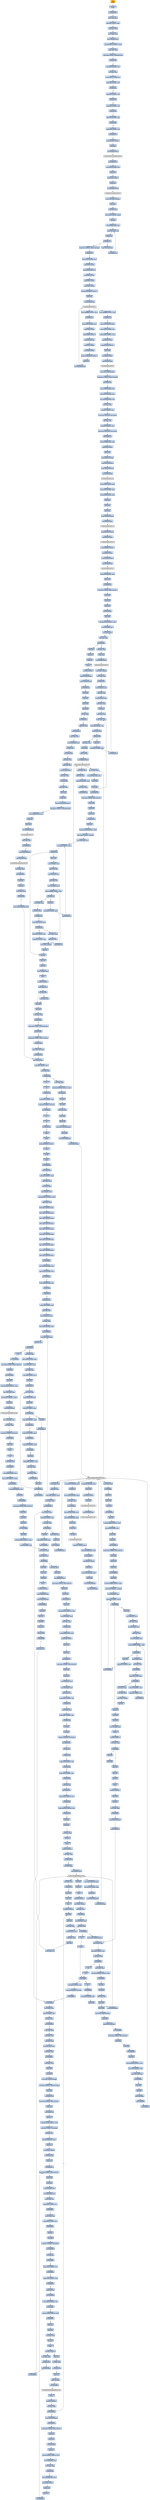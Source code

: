 digraph G {
node[shape=rectangle,style=filled,fillcolor=lightsteelblue,color=lightsteelblue]
bgcolor="transparent"
a0x005b1000pushfl_[label="start\npushfl ",color="lightgrey",fillcolor="orange"];
a0x005b1001pusha_[label="0x005b1001\npusha "];
a0x005b1002call_0x005b1009[label="0x005b1002\ncall 0x005b1009"];
a0x005b1009movl_esp_eax[label="0x005b1009\nmovl %esp, %eax"];
a0x005b100baddl_0x4UINT8_eax[label="0x005b100b\naddl $0x4<UINT8>, %eax"];
a0x005b100exchgl_eax_ebx[label="0x005b100e\nxchgl %eax, %ebx"];
a0x005b100fmovl_ebx_esp[label="0x005b100f\nmovl %ebx, %esp"];
a0x005b1011movl__4ebx__ebx[label="0x005b1011\nmovl -4(%ebx), %ebx"];
a0x005b1014subl_0x403007UINT32_ebx[label="0x005b1014\nsubl $0x403007<UINT32>, %ebx"];
a0x005b101axchgl_ebx_ebp[label="0x005b101a\nxchgl %ebx, %ebp"];
a0x005b101ccmpb_0x0UINT8_0x403bddebp_[label="0x005b101c\ncmpb $0x0<UINT8>, 0x403bdd(%ebp)"];
a0x005b1023je_0x005b1046[label="0x005b1023\nje 0x005b1046"];
a0x005b1046leal_0x403e70ebp__edi[label="0x005b1046\nleal 0x403e70(%ebp), %edi"];
a0x005b104cxorl_eax_eax[label="0x005b104c\nxorl %eax, %eax"];
a0x005b104emovb_0x403717ebp__al[label="0x005b104e\nmovb 0x403717(%ebp), %al"];
a0x005b1054cmpb_0x5UINT8_al[label="0x005b1054\ncmpb $0x5<UINT8>, %al"];
a0x005b1056je_0x005b10ca[label="0x005b1056\nje 0x005b10ca"];
a0x005b1058cmpb_0x3UINT8_al[label="0x005b1058\ncmpb $0x3<UINT8>, %al"];
a0x005b105aje_0x005b10fc[label="0x005b105a\nje 0x005b10fc"];
a0x005b1060cmpb_0x2UINT8_al[label="0x005b1060\ncmpb $0x2<UINT8>, %al"];
a0x005b1062je_0x005b10ee[label="0x005b1062\nje 0x005b10ee"];
a0x005b1068cmpb_0x4UINT8_al[label="0x005b1068\ncmpb $0x4<UINT8>, %al"];
a0x005b106aje_0x005b1085[label="0x005b106a\nje 0x005b1085"];
a0x005b106ccmpb_0x0UINT8_al[label="0x005b106c\ncmpb $0x0<UINT8>, %al"];
a0x005b106ejne_0x005b1125[label="0x005b106e\njne 0x005b1125"];
a0x005b1074pushl_0x1d8UINT32[label="0x005b1074\npushl $0x1d8<UINT32>"];
a0x005b1079pushl_edi[label="0x005b1079\npushl %edi"];
a0x005b107acall_0x4038a6ebp_[label="0x005b107a\ncall 0x4038a6(%ebp)"];
GetSystemDirectoryA_kernel32_dll[label="GetSystemDirectoryA@kernel32.dll",color="lightgrey",fillcolor="lightgrey"];
a0x005b1080jmp_0x005b1108[label="0x005b1080\njmp 0x005b1108"];
a0x005b1108leal_0x403e70ebp__edi[label="0x005b1108\nleal 0x403e70(%ebp), %edi"];
a0x005b110epushl_eax[label="0x005b110e\npushl %eax"];
a0x005b110fpushl_0x0UINT8[label="0x005b110f\npushl $0x0<UINT8>"];
a0x005b1111pushl_edi[label="0x005b1111\npushl %edi"];
a0x005b1112call_0x403882ebp_[label="0x005b1112\ncall 0x403882(%ebp)"];
CreateDirectoryA_kernel32_dll[label="CreateDirectoryA@kernel32.dll",color="lightgrey",fillcolor="lightgrey"];
a0x005b1118movb_al_0x40371bebp_[label="0x005b1118\nmovb %al, 0x40371b(%ebp)"];
a0x005b111epopl_eax[label="0x005b111e\npopl %eax"];
a0x005b111faddl_eax_edi[label="0x005b111f\naddl %eax, %edi"];
a0x005b1121movb_0x5cUINT8_edi_[label="0x005b1121\nmovb $0x5c<UINT8>, (%edi)"];
a0x005b1124incl_edi[label="0x005b1124\nincl %edi"];
a0x005b1125leal_0x4036e3ebp__esi[label="0x005b1125\nleal 0x4036e3(%ebp), %esi"];
a0x005b112blodsb_ds_esi__al[label="0x005b112b\nlodsb %ds:(%esi), %al"];
a0x005b112corb_al_al[label="0x005b112c\norb %al, %al"];
a0x005b112eje_0x005b1133[label="0x005b112e\nje 0x005b1133"];
a0x005b1130stosb_al_es_edi_[label="0x005b1130\nstosb %al, %es:(%edi)"];
a0x005b1131jmp_0x005b112b[label="0x005b1131\njmp 0x005b112b"];
a0x005b1133cmpb_0x1UINT8_0x403718ebp_[label="0x005b1133\ncmpb $0x1<UINT8>, 0x403718(%ebp)"];
a0x005b113aje_0x005b11b7[label="0x005b113a\nje 0x005b11b7"];
a0x005b113cleal_0x403e70ebp__esi[label="0x005b113c\nleal 0x403e70(%ebp), %esi"];
a0x005b1142pushl_0x0UINT8[label="0x005b1142\npushl $0x0<UINT8>"];
a0x005b1144pushl_0x80UINT32[label="0x005b1144\npushl $0x80<UINT32>"];
a0x005b1149pushl_0x3UINT8[label="0x005b1149\npushl $0x3<UINT8>"];
a0x005b114bpushl_0x0UINT8[label="0x005b114b\npushl $0x0<UINT8>"];
a0x005b114dpushl_0x0UINT8[label="0x005b114d\npushl $0x0<UINT8>"];
a0x005b114fpushl_0x80000000UINT32[label="0x005b114f\npushl $0x80000000<UINT32>"];
a0x005b1154pushl_esi[label="0x005b1154\npushl %esi"];
a0x005b1155call_0x403886ebp_[label="0x005b1155\ncall 0x403886(%ebp)"];
CreateFileA_kernel32_dll[label="CreateFileA@kernel32.dll",color="lightgrey",fillcolor="lightgrey"];
a0x005b115bcmpl_0xffffffffUINT8_eax[label="0x005b115b\ncmpl $0xffffffff<UINT8>, %eax"];
a0x005b115eje_0x005b11b7[label="0x005b115e\nje 0x005b11b7"];
a0x005b11b7leal_0x403e70ebp__esi[label="0x005b11b7\nleal 0x403e70(%ebp), %esi"];
a0x005b11bdpushl_0x0UINT8[label="0x005b11bd\npushl $0x0<UINT8>"];
a0x005b11bfpushl_0x80UINT32[label="0x005b11bf\npushl $0x80<UINT32>"];
a0x005b11c4pushl_0x2UINT8[label="0x005b11c4\npushl $0x2<UINT8>"];
a0x005b11c6pushl_0x0UINT8[label="0x005b11c6\npushl $0x0<UINT8>"];
a0x005b11c8pushl_0x0UINT8[label="0x005b11c8\npushl $0x0<UINT8>"];
a0x005b11capushl_0x40000000UINT32[label="0x005b11ca\npushl $0x40000000<UINT32>"];
a0x005b11cfpushl_esi[label="0x005b11cf\npushl %esi"];
a0x005b11d0call_0x403886ebp_[label="0x005b11d0\ncall 0x403886(%ebp)"];
a0x005b11d6cmpl_0xffffffffUINT8_eax[label="0x005b11d6\ncmpl $0xffffffff<UINT8>, %eax"];
a0x005b11d9je_0x005b12a4[label="0x005b11d9\nje 0x005b12a4"];
a0x005b11dfmovl_eax_0x40370bebp_[label="0x005b11df\nmovl %eax, 0x40370b(%ebp)"];
a0x005b11e5movl_0x403713ebp__ecx[label="0x005b11e5\nmovl 0x403713(%ebp), %ecx"];
a0x005b11ebaddl_0x400UINT32_ecx[label="0x005b11eb\naddl $0x400<UINT32>, %ecx"];
a0x005b11f1pushl_0x4UINT8[label="0x005b11f1\npushl $0x4<UINT8>"];
a0x005b11f3pushl_0x1000UINT32[label="0x005b11f3\npushl $0x1000<UINT32>"];
a0x005b11f8pushl_ecx[label="0x005b11f8\npushl %ecx"];
a0x005b11f9pushl_0x0UINT8[label="0x005b11f9\npushl $0x0<UINT8>"];
a0x005b11fbcall_0x4038c6ebp_[label="0x005b11fb\ncall 0x4038c6(%ebp)"];
VirtualAlloc_kernel32_dll[label="VirtualAlloc@kernel32.dll",color="lightgrey",fillcolor="lightgrey"];
a0x005b1201movl_eax_0x40370febp_[label="0x005b1201\nmovl %eax, 0x40370f(%ebp)"];
a0x005b1207cmpb_0x1UINT8_0x403719ebp_[label="0x005b1207\ncmpb $0x1<UINT8>, 0x403719(%ebp)"];
a0x005b120ejne_0x005b1232[label="0x005b120e\njne 0x005b1232"];
a0x005b1210movl_0x40370febp__edi[label="0x005b1210\nmovl 0x40370f(%ebp), %edi"];
a0x005b1216movl_0x403713ebp__ecx[label="0x005b1216\nmovl 0x403713(%ebp), %ecx"];
a0x005b121cmovl_0x4036dfebp__esi[label="0x005b121c\nmovl 0x4036df(%ebp), %esi"];
a0x005b1222movl_ecx_eax[label="0x005b1222\nmovl %ecx, %eax"];
a0x005b1224sarl_0x2UINT8_ecx[label="0x005b1224\nsarl $0x2<UINT8>, %ecx"];
a0x005b1227repz_movsl_ds_esi__es_edi_[label="0x005b1227\nrepz movsl %ds:(%esi), %es:(%edi)"];
a0x005b1229addl_eax_ecx[label="0x005b1229\naddl %eax, %ecx"];
a0x005b122bandl_0x3UINT8_ecx[label="0x005b122b\nandl $0x3<UINT8>, %ecx"];
a0x005b122erepz_movsb_ds_esi__es_edi_[label="0x005b122e\nrepz movsb %ds:(%esi), %es:(%edi)"];
a0x005b1230jmp_0x005b1243[label="0x005b1230\njmp 0x005b1243"];
a0x005b1243leal_0x4036dbebp__ebx[label="0x005b1243\nleal 0x4036db(%ebp), %ebx"];
a0x005b1249pushl_0x0UINT8[label="0x005b1249\npushl $0x0<UINT8>"];
a0x005b124bpushl_ebx[label="0x005b124b\npushl %ebx"];
a0x005b124cpushl_0x403713ebp_[label="0x005b124c\npushl 0x403713(%ebp)"];
a0x005b1252pushl_0x40370febp_[label="0x005b1252\npushl 0x40370f(%ebp)"];
a0x005b1258pushl_0x40370bebp_[label="0x005b1258\npushl 0x40370b(%ebp)"];
a0x005b125ecall_0x4038ceebp_[label="0x005b125e\ncall 0x4038ce(%ebp)"];
WriteFile_kernel32_dll[label="WriteFile@kernel32.dll",color="lightgrey",fillcolor="lightgrey"];
a0x005b1264leal_0x40381cebp__eax[label="0x005b1264\nleal 0x40381c(%ebp), %eax"];
a0x005b126aleal_0x403824ebp__ebx[label="0x005b126a\nleal 0x403824(%ebp), %ebx"];
a0x005b1270leal_0x40382cebp__ecx[label="0x005b1270\nleal 0x40382c(%ebp), %ecx"];
a0x005b1276pushl_ecx[label="0x005b1276\npushl %ecx"];
a0x005b1277pushl_ebx[label="0x005b1277\npushl %ebx"];
a0x005b1278pushl_eax[label="0x005b1278\npushl %eax"];
a0x005b1279pushl_0x40370bebp_[label="0x005b1279\npushl 0x40370b(%ebp)"];
a0x005b127fcall_0x4038c2ebp_[label="0x005b127f\ncall 0x4038c2(%ebp)"];
SetFileTime_kernel32_dll[label="SetFileTime@kernel32.dll",color="lightgrey",fillcolor="lightgrey"];
a0x005b1285pushl_0x40370bebp_[label="0x005b1285\npushl 0x40370b(%ebp)"];
a0x005b128bcall_0x40387eebp_[label="0x005b128b\ncall 0x40387e(%ebp)"];
CloseHandle_kernel32_dll[label="CloseHandle@kernel32.dll",color="lightgrey",fillcolor="lightgrey"];
a0x005b1291pushl_0x4000UINT32[label="0x005b1291\npushl $0x4000<UINT32>"];
a0x005b1296pushl_0x0UINT8[label="0x005b1296\npushl $0x0<UINT8>"];
a0x005b1298pushl_0x40370febp_[label="0x005b1298\npushl 0x40370f(%ebp)"];
a0x005b129ecall_0x4038caebp_[label="0x005b129e\ncall 0x4038ca(%ebp)"];
VirtualFree_kernel32_dll[label="VirtualFree@kernel32.dll",color="lightgrey",fillcolor="lightgrey"];
a0x005b12a4leal_0x4034aaebp__eax[label="0x005b12a4\nleal 0x4034aa(%ebp), %eax"];
a0x005b12aapushl_eax[label="0x005b12aa\npushl %eax"];
a0x005b12abcall_0x005b1444[label="0x005b12ab\ncall 0x005b1444"];
a0x005b1444enter_0x0UINT8_0x4UINT16[label="0x005b1444\nenter $0x0<UINT8>, $0x4<UINT16>"];
a0x005b1448pushl_ebx[label="0x005b1448\npushl %ebx"];
a0x005b1449pushl_edi[label="0x005b1449\npushl %edi"];
a0x005b144apushl_esi[label="0x005b144a\npushl %esi"];
a0x005b144bcall_0x005b1450[label="0x005b144b\ncall 0x005b1450"];
a0x005b1450popl_ebx[label="0x005b1450\npopl %ebx"];
a0x005b1451subl_0x403450UINT32_ebx[label="0x005b1451\nsubl $0x403450<UINT32>, %ebx"];
a0x005b1457movl_0x8ebp__esi[label="0x005b1457\nmovl 0x8(%ebp), %esi"];
a0x005b145amovl_esi__eax[label="0x005b145a\nmovl (%esi), %eax"];
a0x005b145ctestl_eax_eax[label="0x005b145c\ntestl %eax, %eax"];
a0x005b145eje_0x005b14a3[label="0x005b145e\nje 0x005b14a3"];
a0x005b1460addl_ebx_eax[label="0x005b1460\naddl %ebx, %eax"];
a0x005b1462pushl_eax[label="0x005b1462\npushl %eax"];
a0x005b1463call_0x4038b2ebx_[label="0x005b1463\ncall 0x4038b2(%ebx)"];
LoadLibraryA_kernel32_dll[label="LoadLibraryA@kernel32.dll",color="lightgrey",fillcolor="lightgrey"];
a0x005b1469movl_eax__4ebp_[label="0x005b1469\nmovl %eax, -4(%ebp)"];
a0x005b146ctestl_eax_eax[label="0x005b146c\ntestl %eax, %eax"];
a0x005b146eje_0x005b14a3[label="0x005b146e\nje 0x005b14a3"];
a0x005b1470movl_0x8esi__edi[label="0x005b1470\nmovl 0x8(%esi), %edi"];
a0x005b1473addl_ebx_edi[label="0x005b1473\naddl %ebx, %edi"];
a0x005b1475movl_0x4esi__eax[label="0x005b1475\nmovl 0x4(%esi), %eax"];
a0x005b1478addl_ebx_eax[label="0x005b1478\naddl %ebx, %eax"];
a0x005b147apushl_esi[label="0x005b147a\npushl %esi"];
a0x005b147bmovl_eax_esi[label="0x005b147b\nmovl %eax, %esi"];
a0x005b147dmovl_esi__eax[label="0x005b147d\nmovl (%esi), %eax"];
a0x005b147faddl_0x4UINT8_esi[label="0x005b147f\naddl $0x4<UINT8>, %esi"];
a0x005b1482testl_eax_eax[label="0x005b1482\ntestl %eax, %eax"];
a0x005b1484je_0x005b149d[label="0x005b1484\nje 0x005b149d"];
a0x005b1486addl_ebx_eax[label="0x005b1486\naddl %ebx, %eax"];
a0x005b1488pushl_eax[label="0x005b1488\npushl %eax"];
a0x005b1489pushl__4ebp_[label="0x005b1489\npushl -4(%ebp)"];
a0x005b148ccall_0x4038a2ebx_[label="0x005b148c\ncall 0x4038a2(%ebx)"];
GetProcAddress_kernel32_dll[label="GetProcAddress@kernel32.dll",color="lightgrey",fillcolor="lightgrey"];
a0x005b1492movl_edi__ecx[label="0x005b1492\nmovl (%edi), %ecx"];
a0x005b1494addl_ebx_ecx[label="0x005b1494\naddl %ebx, %ecx"];
a0x005b1496addl_0x4UINT8_edi[label="0x005b1496\naddl $0x4<UINT8>, %edi"];
a0x005b1499movl_eax_ecx_[label="0x005b1499\nmovl %eax, (%ecx)"];
a0x005b149bjmp_0x005b147d[label="0x005b149b\njmp 0x005b147d"];
a0x005b149dpopl_esi[label="0x005b149d\npopl %esi"];
a0x005b149eaddl_0x10UINT8_esi[label="0x005b149e\naddl $0x10<UINT8>, %esi"];
a0x005b14a1jmp_0x005b145a[label="0x005b14a1\njmp 0x005b145a"];
a0x005b14a3popl_ebx[label="0x005b14a3\npopl %ebx"];
a0x005b14a4popl_esi[label="0x005b14a4\npopl %esi"];
a0x005b14a5popl_edi[label="0x005b14a5\npopl %edi"];
a0x005b14a6leave_[label="0x005b14a6\nleave "];
a0x005b14a7ret_0x4UINT16[label="0x005b14a7\nret $0x4<UINT16>"];
a0x005b12b0pushl_0x403594ebp_[label="0x005b12b0\npushl 0x403594(%ebp)"];
a0x005b12b6pushl_0x4036cfebp_[label="0x005b12b6\npushl 0x4036cf(%ebp)"];
a0x005b12bccall_0x005b1aad[label="0x005b12bc\ncall 0x005b1aad"];
a0x005b1aadpopl_eax[label="0x005b1aad\npopl %eax"];
a0x005b1aaepopl_esi[label="0x005b1aae\npopl %esi"];
a0x005b1aafpopl_edx[label="0x005b1aaf\npopl %edx"];
a0x005b1ab0pushl_eax[label="0x005b1ab0\npushl %eax"];
a0x005b1ab1orl_esi_esi[label="0x005b1ab1\norl %esi, %esi"];
a0x005b1ab3je_0x005b1ac7[label="0x005b1ab3\nje 0x005b1ac7"];
a0x005b1ab5addl_edx_esi[label="0x005b1ab5\naddl %edx, %esi"];
a0x005b1ab7call_0x005b1ac9[label="0x005b1ab7\ncall 0x005b1ac9"];
a0x005b1ac9movl_esi__ecx[label="0x005b1ac9\nmovl (%esi), %ecx"];
a0x005b1acbmovl_0x10esi__edi[label="0x005b1acb\nmovl 0x10(%esi), %edi"];
a0x005b1aceorl_ecx_ecx[label="0x005b1ace\norl %ecx, %ecx"];
a0x005b1ad0jne_0x005b1ad4[label="0x005b1ad0\njne 0x005b1ad4"];
a0x005b1ad4addl_edx_ecx[label="0x005b1ad4\naddl %edx, %ecx"];
a0x005b1ad6addl_edx_edi[label="0x005b1ad6\naddl %edx, %edi"];
a0x005b1ad8movl_0xcesi__eax[label="0x005b1ad8\nmovl 0xc(%esi), %eax"];
a0x005b1adbtestl_eax_eax[label="0x005b1adb\ntestl %eax, %eax"];
a0x005b1addje_0x005b1bd9[label="0x005b1add\nje 0x005b1bd9"];
a0x005b1ae3addl_edx_eax[label="0x005b1ae3\naddl %edx, %eax"];
a0x005b1ae5pushl_ecx[label="0x005b1ae5\npushl %ecx"];
a0x005b1ae6pushl_edx[label="0x005b1ae6\npushl %edx"];
a0x005b1ae7movl_eax_0x4035a4ebp_[label="0x005b1ae7\nmovl %eax, 0x4035a4(%ebp)"];
a0x005b1aedmovl_0x0UINT32_0x4035a0ebp_[label="0x005b1aed\nmovl $0x0<UINT32>, 0x4035a0(%ebp)"];
a0x005b1af7leal_0x4036e3ebp__ecx[label="0x005b1af7\nleal 0x4036e3(%ebp), %ecx"];
a0x005b1afdpushl_eax[label="0x005b1afd\npushl %eax"];
a0x005b1afepushl_ecx[label="0x005b1afe\npushl %ecx"];
a0x005b1affcall_0x4038baebp_[label="0x005b1aff\ncall 0x4038ba(%ebp)"];
lstrcmpiA_kernel32_dll[label="lstrcmpiA@kernel32.dll",color="lightgrey",fillcolor="lightgrey"];
a0x005b1b05testl_eax_eax[label="0x005b1b05\ntestl %eax, %eax"];
a0x005b1b07jne_0x005b1b15[label="0x005b1b07\njne 0x005b1b15"];
a0x005b1b15pushl_0x4035a4ebp_[label="0x005b1b15\npushl 0x4035a4(%ebp)"];
a0x005b1b1bcall_0x40389eebp_[label="0x005b1b1b\ncall 0x40389e(%ebp)"];
GetModuleHandleA_kernel32_dll[label="GetModuleHandleA@kernel32.dll",color="lightgrey",fillcolor="lightgrey"];
a0x005b1b21testl_eax_eax[label="0x005b1b21\ntestl %eax, %eax"];
a0x005b1b23jne_0x005b1b30[label="0x005b1b23\njne 0x005b1b30"];
a0x005b1b30popl_edx[label="0x005b1b30\npopl %edx"];
a0x005b1b31popl_ecx[label="0x005b1b31\npopl %ecx"];
a0x005b1b32testl_eax_eax[label="0x005b1b32\ntestl %eax, %eax"];
a0x005b1b34je_0x005b1bdb[label="0x005b1b34\nje 0x005b1bdb"];
a0x005b1b3amovl_eax_0x403598ebp_[label="0x005b1b3a\nmovl %eax, 0x403598(%ebp)"];
a0x005b1b40movl_ecx__ebx[label="0x005b1b40\nmovl (%ecx), %ebx"];
a0x005b1b42addl_0x4UINT8_ecx[label="0x005b1b42\naddl $0x4<UINT8>, %ecx"];
a0x005b1b45testl_ebx_ebx[label="0x005b1b45\ntestl %ebx, %ebx"];
a0x005b1b47je_0x005b1bd9[label="0x005b1b47\nje 0x005b1bd9"];
a0x005b1b4dmovl_ebx_eax[label="0x005b1b4d\nmovl %ebx, %eax"];
a0x005b1b4ftestl_0x80000000UINT32_ebx[label="0x005b1b4f\ntestl $0x80000000<UINT32>, %ebx"];
a0x005b1b55je_0x005b1b5f[label="0x005b1b55\nje 0x005b1b5f"];
a0x005b1b5fincl_ebx[label="0x005b1b5f\nincl %ebx"];
a0x005b1b60incl_ebx[label="0x005b1b60\nincl %ebx"];
a0x005b1b61addl_edx_ebx[label="0x005b1b61\naddl %edx, %ebx"];
a0x005b1b63pushl_ecx[label="0x005b1b63\npushl %ecx"];
a0x005b1b64pushl_edx[label="0x005b1b64\npushl %edx"];
a0x005b1b65movl_ebx_0x4035a0ebp_[label="0x005b1b65\nmovl %ebx, 0x4035a0(%ebp)"];
a0x005b1b6bpushl_ebx[label="0x005b1b6b\npushl %ebx"];
a0x005b1b6cpushl_0x403598ebp_[label="0x005b1b6c\npushl 0x403598(%ebp)"];
a0x005b1b72call_0x4038a2ebp_[label="0x005b1b72\ncall 0x4038a2(%ebp)"];
a0x005b1b78movl_eax_edx[label="0x005b1b78\nmovl %eax, %edx"];
a0x005b1b7aleal_0x4034aaebp__ecx[label="0x005b1b7a\nleal 0x4034aa(%ebp), %ecx"];
a0x005b1b80pushl_edx[label="0x005b1b80\npushl %edx"];
a0x005b1b81pushl_ecx[label="0x005b1b81\npushl %ecx"];
a0x005b1b82call_0x005b13e4[label="0x005b1b82\ncall 0x005b13e4"];
a0x005b13e4enter_0x0UINT8_0x4UINT16[label="0x005b13e4\nenter $0x0<UINT8>, $0x4<UINT16>"];
a0x005b13e8pushl_ebx[label="0x005b13e8\npushl %ebx"];
a0x005b13e9pushl_edi[label="0x005b13e9\npushl %edi"];
a0x005b13eapushl_esi[label="0x005b13ea\npushl %esi"];
a0x005b13ebcall_0x005b13f0[label="0x005b13eb\ncall 0x005b13f0"];
a0x005b13f0popl_ebx[label="0x005b13f0\npopl %ebx"];
a0x005b13f1subl_0x4033f0UINT32_ebx[label="0x005b13f1\nsubl $0x4033f0<UINT32>, %ebx"];
a0x005b13f7movl_0x0UINT32__4ebp_[label="0x005b13f7\nmovl $0x0<UINT32>, -4(%ebp)"];
a0x005b13femovl_0x8ebp__esi[label="0x005b13fe\nmovl 0x8(%ebp), %esi"];
a0x005b1401cmpl_0x0UINT8_esi_[label="0x005b1401\ncmpl $0x0<UINT8>, (%esi)"];
a0x005b1404je_0x005b143a[label="0x005b1404\nje 0x005b143a"];
a0x005b1406pushl_esi[label="0x005b1406\npushl %esi"];
a0x005b1407movl_0x8esi__edi[label="0x005b1407\nmovl 0x8(%esi), %edi"];
a0x005b140aaddl_ebx_edi[label="0x005b140a\naddl %ebx, %edi"];
a0x005b140cmovl_0xcesi__esi[label="0x005b140c\nmovl 0xc(%esi), %esi"];
a0x005b140faddl_ebx_esi[label="0x005b140f\naddl %ebx, %esi"];
a0x005b1411movl_0xcebp__eax[label="0x005b1411\nmovl 0xc(%ebp), %eax"];
a0x005b1414cmpl_0xffffffffUINT8_edi_[label="0x005b1414\ncmpl $0xffffffff<UINT8>, (%edi)"];
a0x005b1417je_0x005b142c[label="0x005b1417\nje 0x005b142c"];
a0x005b1419movl_edi__ecx[label="0x005b1419\nmovl (%edi), %ecx"];
a0x005b141btestl_ecx_ecx[label="0x005b141b\ntestl %ecx, %ecx"];
a0x005b141dje_0x005b1424[label="0x005b141d\nje 0x005b1424"];
a0x005b141fcmpl_eax_ecxebx_[label="0x005b141f\ncmpl %eax, (%ecx,%ebx)"];
a0x005b1422je_0x005b1432[label="0x005b1422\nje 0x005b1432"];
a0x005b1424addl_0x4UINT8_edi[label="0x005b1424\naddl $0x4<UINT8>, %edi"];
a0x005b1427addl_0x4UINT8_esi[label="0x005b1427\naddl $0x4<UINT8>, %esi"];
a0x005b142ajmp_0x005b1414[label="0x005b142a\njmp 0x005b1414"];
a0x005b142cpopl_esi[label="0x005b142c\npopl %esi"];
a0x005b142daddl_0x10UINT8_esi[label="0x005b142d\naddl $0x10<UINT8>, %esi"];
a0x005b1430jmp_0x005b1401[label="0x005b1430\njmp 0x005b1401"];
a0x005b143apopl_esi[label="0x005b143a\npopl %esi"];
a0x005b143bpopl_edi[label="0x005b143b\npopl %edi"];
a0x005b143cpopl_ebx[label="0x005b143c\npopl %ebx"];
a0x005b143dmovl__4ebp__eax[label="0x005b143d\nmovl -4(%ebp), %eax"];
a0x005b1440leave_[label="0x005b1440\nleave "];
a0x005b1441ret_0x8UINT16[label="0x005b1441\nret $0x8<UINT16>"];
a0x005b1b87testl_eax_eax[label="0x005b1b87\ntestl %eax, %eax"];
a0x005b1b89jne_0x005b1b8d[label="0x005b1b89\njne 0x005b1b8d"];
a0x005b1b8bmovl_edx_eax[label="0x005b1b8b\nmovl %edx, %eax"];
a0x005b1b8dpopl_edx[label="0x005b1b8d\npopl %edx"];
a0x005b1b8epopl_ecx[label="0x005b1b8e\npopl %ecx"];
a0x005b1b8ftestl_eax_eax[label="0x005b1b8f\ntestl %eax, %eax"];
a0x005b1b91je_0x005b1bdb[label="0x005b1b91\nje 0x005b1bdb"];
a0x005b1b93cmpb_0x0UINT8_0x403bddebp_[label="0x005b1b93\ncmpb $0x0<UINT8>, 0x403bdd(%ebp)"];
a0x005b1b9aje_0x005b1bbc[label="0x005b1b9a\nje 0x005b1bbc"];
a0x005b1bbccmpb_0x1UINT8_0x40371aebp_[label="0x005b1bbc\ncmpb $0x1<UINT8>, 0x40371a(%ebp)"];
a0x005b1bc3jne_0x005b1bd3[label="0x005b1bc3\njne 0x005b1bd3"];
a0x005b1bd3stosl_eax_es_edi_[label="0x005b1bd3\nstosl %eax, %es:(%edi)"];
a0x005b1bd4jmp_0x005b1b40[label="0x005b1bd4\njmp 0x005b1b40"];
GetProcAddress_KERNEL32_DLL[label="GetProcAddress@KERNEL32.DLL",color="lightgrey",fillcolor="lightgrey"];
a0x005b1432movl_esi__eax[label="0x005b1432\nmovl (%esi), %eax"];
a0x005b1434addl_ebx_eax[label="0x005b1434\naddl %ebx, %eax"];
a0x005b1436movl_eax__4ebp_[label="0x005b1436\nmovl %eax, -4(%ebp)"];
a0x005b1439popl_esi[label="0x005b1439\npopl %esi"];
a0x005b1bd9clc_[label="0x005b1bd9\nclc "];
a0x005b1bdaret[label="0x005b1bda\nret"];
a0x005b1abcjb_0x005b1ac8[label="0x005b1abc\njb 0x005b1ac8"];
a0x005b1abeaddl_0x14UINT8_esi[label="0x005b1abe\naddl $0x14<UINT8>, %esi"];
a0x005b1ac1cmpl_0x0UINT8_0xcesi_[label="0x005b1ac1\ncmpl $0x0<UINT8>, 0xc(%esi)"];
a0x005b1ac5jne_0x005b1ab7[label="0x005b1ac5\njne 0x005b1ab7"];
a0x005b1ac7clc_[label="0x005b1ac7\nclc "];
a0x005b1ac8ret[label="0x005b1ac8\nret"];
a0x005b12c1jae_0x005b136f[label="0x005b12c1\njae 0x005b136f"];
a0x005b136fpopa_[label="0x005b136f\npopa "];
a0x005b1370popfl_[label="0x005b1370\npopfl "];
a0x005b1371pushl_0x586000UINT32[label="0x005b1371\npushl $0x586000<UINT32>"];
a0x005b1376ret[label="0x005b1376\nret"];
a0x00586000pushfl_[label="0x00586000\npushfl "];
a0x00586001pusha_[label="0x00586001\npusha "];
a0x00586002call_0x00586009[label="0x00586002\ncall 0x00586009"];
a0x00586009movl_esp_eax[label="0x00586009\nmovl %esp, %eax"];
a0x0058600baddl_0x4UINT8_eax[label="0x0058600b\naddl $0x4<UINT8>, %eax"];
a0x0058600exchgl_eax_ebx[label="0x0058600e\nxchgl %eax, %ebx"];
a0x0058600fmovl_ebx_esp[label="0x0058600f\nmovl %ebx, %esp"];
a0x00586011movl__4ebx__ebx[label="0x00586011\nmovl -4(%ebx), %ebx"];
a0x00586014subl_0x402007UINT32_ebx[label="0x00586014\nsubl $0x402007<UINT32>, %ebx"];
a0x0058601axchgl_ebx_ebp[label="0x0058601a\nxchgl %ebx, %ebp"];
a0x0058601caddl_ebp_0x402fc4ebp_[label="0x0058601c\naddl %ebp, 0x402fc4(%ebp)"];
a0x00586022addl_ebp_0x4030eeebp_[label="0x00586022\naddl %ebp, 0x4030ee(%ebp)"];
a0x00586028addl_ebp_0x403067ebp_[label="0x00586028\naddl %ebp, 0x403067(%ebp)"];
a0x0058602eaddl_ebp_0x40319bebp_[label="0x0058602e\naddl %ebp, 0x40319b(%ebp)"];
a0x00586034addl_ebp_0x40314bebp_[label="0x00586034\naddl %ebp, 0x40314b(%ebp)"];
a0x0058603aaddl_ebp_0x403200ebp_[label="0x0058603a\naddl %ebp, 0x403200(%ebp)"];
a0x00586040addl_ebp_0x40326febp_[label="0x00586040\naddl %ebp, 0x40326f(%ebp)"];
a0x00586046addl_ebp_0x403238ebp_[label="0x00586046\naddl %ebp, 0x403238(%ebp)"];
a0x0058604caddl_ebp_0x403506ebp_[label="0x0058604c\naddl %ebp, 0x403506(%ebp)"];
a0x00586052addl_ebp_0x40355bebp_[label="0x00586052\naddl %ebp, 0x40355b(%ebp)"];
a0x00586058call_0x00586c45[label="0x00586058\ncall 0x00586c45"];
a0x00586c45movl_0x4021b2ebp__ebx[label="0x00586c45\nmovl 0x4021b2(%ebp), %ebx"];
a0x00586c4bcmpl_0x4021b6ebp__ebx[label="0x00586c4b\ncmpl 0x4021b6(%ebp), %ebx"];
a0x00586c51jne_0x00586c54[label="0x00586c51\njne 0x00586c54"];
a0x00586c54movl_0x4022f9ebp__esi[label="0x00586c54\nmovl 0x4022f9(%ebp), %esi"];
a0x00586c5aorl_esi_esi[label="0x00586c5a\norl %esi, %esi"];
a0x00586c5cje_0x00586c53[label="0x00586c5c\nje 0x00586c53"];
a0x00586c5eaddl_ebx_esi[label="0x00586c5e\naddl %ebx, %esi"];
a0x00586c60movzwl_0x3cebx__eax[label="0x00586c60\nmovzwl 0x3c(%ebx), %eax"];
a0x00586c64addl_ebx_eax[label="0x00586c64\naddl %ebx, %eax"];
a0x00586c66movl_0xc0eax__eax[label="0x00586c66\nmovl 0xc0(%eax), %eax"];
a0x00586c6corl_eax_eax[label="0x00586c6c\norl %eax, %eax"];
a0x00586c6esubl_0x4021b6ebp__ebx[label="0x00586c6e\nsubl 0x4021b6(%ebp), %ebx"];
a0x00586c74jmp_0x00586c85[label="0x00586c74\njmp 0x00586c85"];
a0x00586c85lodsl_ds_esi__eax[label="0x00586c85\nlodsl %ds:(%esi), %eax"];
a0x00586c86orl_eax_eax[label="0x00586c86\norl %eax, %eax"];
a0x00586c88je_0x00586ce5[label="0x00586c88\nje 0x00586ce5"];
a0x00586c8amovl_eax_edx[label="0x00586c8a\nmovl %eax, %edx"];
a0x00586c8caddl_0x4021b2ebp__edx[label="0x00586c8c\naddl 0x4021b2(%ebp), %edx"];
a0x00586c92lodsl_ds_esi__eax[label="0x00586c92\nlodsl %ds:(%esi), %eax"];
a0x00586c93movl_eax_ecx[label="0x00586c93\nmovl %eax, %ecx"];
a0x00586c95subl_0x8UINT8_ecx[label="0x00586c95\nsubl $0x8<UINT8>, %ecx"];
a0x00586c98shrl_ecx[label="0x00586c98\nshrl %ecx"];
a0x00586c9aje_0x00586ce5[label="0x00586c9a\nje 0x00586ce5"];
a0x00586c9cxorl_eax_eax[label="0x00586c9c\nxorl %eax, %eax"];
a0x00586c9elodsw_ds_esi__ax[label="0x00586c9e\nlodsw %ds:(%esi), %ax"];
a0x00586ca0pushl_eax[label="0x00586ca0\npushl %eax"];
a0x00586ca1shrl_0xcUINT8_eax[label="0x00586ca1\nshrl $0xc<UINT8>, %eax"];
a0x00586ca4jne_0x00586ca9[label="0x00586ca4\njne 0x00586ca9"];
a0x00586ca9cmpl_0x1UINT8_eax[label="0x00586ca9\ncmpl $0x1<UINT8>, %eax"];
a0x00586cacjne_0x00586cbc[label="0x00586cac\njne 0x00586cbc"];
a0x00586cbccmpl_0x2UINT8_eax[label="0x00586cbc\ncmpl $0x2<UINT8>, %eax"];
a0x00586cbfjne_0x00586cce[label="0x00586cbf\njne 0x00586cce"];
a0x00586ccecmpl_0x3UINT8_eax[label="0x00586cce\ncmpl $0x3<UINT8>, %eax"];
a0x00586cd1jne_0x00586cdf[label="0x00586cd1\njne 0x00586cdf"];
a0x00586cd3popl_eax[label="0x00586cd3\npopl %eax"];
a0x00586cd4andl_0xfffUINT32_eax[label="0x00586cd4\nandl $0xfff<UINT32>, %eax"];
a0x00586cd9addl_edx_eax[label="0x00586cd9\naddl %edx, %eax"];
a0x00586cdbaddl_ebx_eax_[label="0x00586cdb\naddl %ebx, (%eax)"];
a0x00586cddjmp_0x00586ce0[label="0x00586cdd\njmp 0x00586ce0"];
a0x00586ce0decl_ecx[label="0x00586ce0\ndecl %ecx"];
a0x00586ce1jne_0x00586c9c[label="0x00586ce1\njne 0x00586c9c"];
a0x00586ca6popl_eax[label="0x00586ca6\npopl %eax"];
a0x00586ca7jmp_0x00586ce0[label="0x00586ca7\njmp 0x00586ce0"];
a0x00586ce3jmp_0x00586c85[label="0x00586ce3\njmp 0x00586c85"];
a0x00586ce5ret[label="0x00586ce5\nret"];
a0x0058605dcall_0x00586edf[label="0x0058605d\ncall 0x00586edf"];
a0x00586edfenter_0x0UINT8_0x94UINT16[label="0x00586edf\nenter $0x0<UINT8>, $0x94<UINT16>"];
a0x00586ee3pushl_ebx[label="0x00586ee3\npushl %ebx"];
a0x00586ee4call_0x00586ee9[label="0x00586ee4\ncall 0x00586ee9"];
a0x00586ee9popl_ebx[label="0x00586ee9\npopl %ebx"];
a0x00586eeasubl_0x402ee9UINT32_ebx[label="0x00586eea\nsubl $0x402ee9<UINT32>, %ebx"];
a0x00586ef0leal__148ebp__eax[label="0x00586ef0\nleal -148(%ebp), %eax"];
a0x00586ef6movl_0x94UINT32_eax_[label="0x00586ef6\nmovl $0x94<UINT32>, (%eax)"];
a0x00586efcpushl_eax[label="0x00586efc\npushl %eax"];
a0x00586efdcall_0x4028feebx_[label="0x00586efd\ncall 0x4028fe(%ebx)"];
GetVersionExA_KERNEL32_DLL[label="GetVersionExA@KERNEL32.DLL",color="lightgrey",fillcolor="lightgrey"];
a0x00586f03leal__148ebp__ecx[label="0x00586f03\nleal -148(%ebp), %ecx"];
a0x00586f09xorl_eax_eax[label="0x00586f09\nxorl %eax, %eax"];
a0x00586f0bcmpl_0x2UINT8_0x10ecx_[label="0x00586f0b\ncmpl $0x2<UINT8>, 0x10(%ecx)"];
a0x00586f0fje_0x00586f12[label="0x00586f0f\nje 0x00586f12"];
a0x00586f12popl_ebx[label="0x00586f12\npopl %ebx"];
a0x00586f13leave_[label="0x00586f13\nleave "];
a0x00586f14ret[label="0x00586f14\nret"];
a0x00586062testl_eax_eax[label="0x00586062\ntestl %eax, %eax"];
a0x00586064je_0x0058607b[label="0x00586064\nje 0x0058607b"];
a0x0058607bleal_0x402344ebp__eax[label="0x0058607b\nleal 0x402344(%ebp), %eax"];
a0x00586081movl_0x0UINT32_eax_[label="0x00586081\nmovl $0x0<UINT32>, (%eax)"];
a0x00586087jmp_0x005860c7[label="0x00586087\njmp 0x005860c7"];
a0x005860c7leal_0x402334ebp__eax[label="0x005860c7\nleal 0x402334(%ebp), %eax"];
a0x005860cdpushl_eax[label="0x005860cd\npushl %eax"];
a0x005860cecall_0x00586bdf[label="0x005860ce\ncall 0x00586bdf"];
a0x00586bdfenter_0x0UINT8_0x4UINT16[label="0x00586bdf\nenter $0x0<UINT8>, $0x4<UINT16>"];
a0x00586be3pushl_ebx[label="0x00586be3\npushl %ebx"];
a0x00586be4pushl_edi[label="0x00586be4\npushl %edi"];
a0x00586be5pushl_esi[label="0x00586be5\npushl %esi"];
a0x00586be6call_0x00586beb[label="0x00586be6\ncall 0x00586beb"];
a0x00586bebpopl_ebx[label="0x00586beb\npopl %ebx"];
a0x00586becsubl_0x402bebUINT32_ebx[label="0x00586bec\nsubl $0x402beb<UINT32>, %ebx"];
a0x00586bf2movl_0x8ebp__esi[label="0x00586bf2\nmovl 0x8(%ebp), %esi"];
a0x00586bf5movl_esi__eax[label="0x00586bf5\nmovl (%esi), %eax"];
a0x00586bf7testl_eax_eax[label="0x00586bf7\ntestl %eax, %eax"];
a0x00586bf9je_0x00586c3e[label="0x00586bf9\nje 0x00586c3e"];
a0x00586bfbaddl_ebx_eax[label="0x00586bfb\naddl %ebx, %eax"];
a0x00586bfdpushl_eax[label="0x00586bfd\npushl %eax"];
a0x00586bfecall_0x402902ebx_[label="0x00586bfe\ncall 0x402902(%ebx)"];
a0x005b14fcenter_0x0UINT8_0x0UINT16[label="0x005b14fc\nenter $0x0<UINT8>, $0x0<UINT16>"];
a0x005b1500pushl_esi[label="0x005b1500\npushl %esi"];
a0x005b1501pushl_ecx[label="0x005b1501\npushl %ecx"];
a0x005b1502call_0x005b1507[label="0x005b1502\ncall 0x005b1507"];
a0x005b1507popl_esi[label="0x005b1507\npopl %esi"];
a0x005b1508subl_0x403507UINT32_esi[label="0x005b1508\nsubl $0x403507<UINT32>, %esi"];
a0x005b150emovl_0x8ebp__eax[label="0x005b150e\nmovl 0x8(%ebp), %eax"];
a0x005b1511testl_eax_eax[label="0x005b1511\ntestl %eax, %eax"];
a0x005b1513je_0x005b1539[label="0x005b1513\nje 0x005b1539"];
a0x005b1515leal_0x4036e3esi__ecx[label="0x005b1515\nleal 0x4036e3(%esi), %ecx"];
a0x005b151bpushl_0x0UINT8[label="0x005b151b\npushl $0x0<UINT8>"];
a0x005b151dpushl_eax[label="0x005b151d\npushl %eax"];
a0x005b151epushl_ecx[label="0x005b151e\npushl %ecx"];
a0x005b151fcall_0x005b1377[label="0x005b151f\ncall 0x005b1377"];
a0x005b1377enter_0x0UINT8_0x0UINT16[label="0x005b1377\nenter $0x0<UINT8>, $0x0<UINT16>"];
a0x005b137bpushl_edi[label="0x005b137b\npushl %edi"];
a0x005b137cpushl_esi[label="0x005b137c\npushl %esi"];
a0x005b137dmovl_0x8ebp__esi[label="0x005b137d\nmovl 0x8(%ebp), %esi"];
a0x005b1380movl_0xcebp__edi[label="0x005b1380\nmovl 0xc(%ebp), %edi"];
a0x005b1383movb_esi__al[label="0x005b1383\nmovb (%esi), %al"];
a0x005b1385cmpb_0x61UINT8_al[label="0x005b1385\ncmpb $0x61<UINT8>, %al"];
a0x005b1387jb_0x005b138f[label="0x005b1387\njb 0x005b138f"];
a0x005b138fmovb_edi__ah[label="0x005b138f\nmovb (%edi), %ah"];
a0x005b1391cmpb_0x61UINT8_ah[label="0x005b1391\ncmpb $0x61<UINT8>, %ah"];
a0x005b1394jb_0x005b139e[label="0x005b1394\njb 0x005b139e"];
a0x005b139eincl_esi[label="0x005b139e\nincl %esi"];
a0x005b139fincl_edi[label="0x005b139f\nincl %edi"];
a0x005b13a0cmpl_0x1UINT8_0x10ebp_[label="0x005b13a0\ncmpl $0x1<UINT8>, 0x10(%ebp)"];
a0x005b13a4jne_0x005b13a7[label="0x005b13a4\njne 0x005b13a7"];
a0x005b13a7orw_ax_ax[label="0x005b13a7\norw %ax, %ax"];
a0x005b13aaje_0x005b13dc[label="0x005b13aa\nje 0x005b13dc"];
a0x005b13accmpb_0x2eUINT8_al[label="0x005b13ac\ncmpb $0x2e<UINT8>, %al"];
a0x005b13aeje_0x005b13bb[label="0x005b13ae\nje 0x005b13bb"];
a0x005b13b0cmpb_0x2eUINT8_ah[label="0x005b13b0\ncmpb $0x2e<UINT8>, %ah"];
a0x005b13b3je_0x005b13bb[label="0x005b13b3\nje 0x005b13bb"];
a0x005b13b5cmpb_ah_al[label="0x005b13b5\ncmpb %ah, %al"];
a0x005b13b7jne_0x005b13c7[label="0x005b13b7\njne 0x005b13c7"];
a0x005b13c7cmpw_0x20UINT16_ax[label="0x005b13c7\ncmpw $0x20<UINT16>, %ax"];
a0x005b13cbje_0x005b13dc[label="0x005b13cb\nje 0x005b13dc"];
a0x005b13cdcmpw_0x2000UINT16_ax[label="0x005b13cd\ncmpw $0x2000<UINT16>, %ax"];
a0x005b13d1je_0x005b13dc[label="0x005b13d1\nje 0x005b13dc"];
a0x005b13d3popl_esi[label="0x005b13d3\npopl %esi"];
a0x005b13d4popl_edi[label="0x005b13d4\npopl %edi"];
a0x005b13d5xorl_eax_eax[label="0x005b13d5\nxorl %eax, %eax"];
a0x005b13d7incl_eax[label="0x005b13d7\nincl %eax"];
a0x005b13d8leave_[label="0x005b13d8\nleave "];
a0x005b13d9ret_0xcUINT16[label="0x005b13d9\nret $0xc<UINT16>"];
a0x005b1524testl_eax_eax[label="0x005b1524\ntestl %eax, %eax"];
a0x005b1526jne_0x005b1539[label="0x005b1526\njne 0x005b1539"];
a0x005b1539pushl_0x8ebp_[label="0x005b1539\npushl 0x8(%ebp)"];
a0x005b153ccall_0x4038b2esi_[label="0x005b153c\ncall 0x4038b2(%esi)"];
LoadLibraryA_KERNEL32_DLL[label="LoadLibraryA@KERNEL32.DLL",color="lightgrey",fillcolor="lightgrey"];
a0x005b1542popl_ecx[label="0x005b1542\npopl %ecx"];
a0x005b1543popl_esi[label="0x005b1543\npopl %esi"];
a0x005b1544leave_[label="0x005b1544\nleave "];
a0x005b1545ret_0x4UINT16[label="0x005b1545\nret $0x4<UINT16>"];
a0x00586c04movl_eax__4ebp_[label="0x00586c04\nmovl %eax, -4(%ebp)"];
a0x00586c07testl_eax_eax[label="0x00586c07\ntestl %eax, %eax"];
a0x00586c09je_0x00586c3e[label="0x00586c09\nje 0x00586c3e"];
a0x00586c0bmovl_0x8esi__edi[label="0x00586c0b\nmovl 0x8(%esi), %edi"];
a0x00586c0eaddl_ebx_edi[label="0x00586c0e\naddl %ebx, %edi"];
a0x00586c10movl_0x4esi__eax[label="0x00586c10\nmovl 0x4(%esi), %eax"];
a0x00586c13addl_ebx_eax[label="0x00586c13\naddl %ebx, %eax"];
a0x00586c15pushl_esi[label="0x00586c15\npushl %esi"];
a0x00586c16movl_eax_esi[label="0x00586c16\nmovl %eax, %esi"];
a0x00586c18movl_esi__eax[label="0x00586c18\nmovl (%esi), %eax"];
a0x00586c1aaddl_0x4UINT8_esi[label="0x00586c1a\naddl $0x4<UINT8>, %esi"];
a0x00586c1dtestl_eax_eax[label="0x00586c1d\ntestl %eax, %eax"];
a0x00586c1fje_0x00586c38[label="0x00586c1f\nje 0x00586c38"];
a0x00586c21addl_ebx_eax[label="0x00586c21\naddl %ebx, %eax"];
a0x00586c23pushl_eax[label="0x00586c23\npushl %eax"];
a0x00586c24pushl__4ebp_[label="0x00586c24\npushl -4(%ebp)"];
a0x00586c27call_0x4028f2ebx_[label="0x00586c27\ncall 0x4028f2(%ebx)"];
a0x00586c2dmovl_edi__ecx[label="0x00586c2d\nmovl (%edi), %ecx"];
a0x00586c2faddl_ebx_ecx[label="0x00586c2f\naddl %ebx, %ecx"];
a0x00586c31addl_0x4UINT8_edi[label="0x00586c31\naddl $0x4<UINT8>, %edi"];
a0x00586c34movl_eax_ecx_[label="0x00586c34\nmovl %eax, (%ecx)"];
a0x00586c36jmp_0x00586c18[label="0x00586c36\njmp 0x00586c18"];
a0x00586c38popl_esi[label="0x00586c38\npopl %esi"];
a0x00586c39addl_0x10UINT8_esi[label="0x00586c39\naddl $0x10<UINT8>, %esi"];
a0x00586c3cjmp_0x00586bf5[label="0x00586c3c\njmp 0x00586bf5"];
a0x00586c3epopl_ebx[label="0x00586c3e\npopl %ebx"];
a0x00586c3fpopl_esi[label="0x00586c3f\npopl %esi"];
a0x00586c40popl_edi[label="0x00586c40\npopl %edi"];
a0x00586c41leave_[label="0x00586c41\nleave "];
a0x00586c42ret_0x4UINT16[label="0x00586c42\nret $0x4<UINT16>"];
a0x005860d3pushl_0x4021b2ebp_[label="0x005860d3\npushl 0x4021b2(%ebp)"];
a0x005860d9pushl_0x4022f5ebp_[label="0x005860d9\npushl 0x4022f5(%ebp)"];
a0x005860dfcall_0x00586db6[label="0x005860df\ncall 0x00586db6"];
a0x00586db6popl_eax[label="0x00586db6\npopl %eax"];
a0x00586db7popl_esi[label="0x00586db7\npopl %esi"];
a0x00586db8popl_edx[label="0x00586db8\npopl %edx"];
a0x00586db9pushl_eax[label="0x00586db9\npushl %eax"];
a0x00586dbaorl_esi_esi[label="0x00586dba\norl %esi, %esi"];
a0x00586dbcje_0x00586dd0[label="0x00586dbc\nje 0x00586dd0"];
a0x00586dbeaddl_edx_esi[label="0x00586dbe\naddl %edx, %esi"];
a0x00586dc0call_0x00586dd2[label="0x00586dc0\ncall 0x00586dd2"];
a0x00586dd2movl_esi__ecx[label="0x00586dd2\nmovl (%esi), %ecx"];
a0x00586dd4movl_0x10esi__edi[label="0x00586dd4\nmovl 0x10(%esi), %edi"];
a0x00586dd7orl_ecx_ecx[label="0x00586dd7\norl %ecx, %ecx"];
a0x00586dd9jne_0x00586ddd[label="0x00586dd9\njne 0x00586ddd"];
a0x00586ddbmovl_edi_ecx[label="0x00586ddb\nmovl %edi, %ecx"];
a0x00586dddaddl_edx_ecx[label="0x00586ddd\naddl %edx, %ecx"];
a0x00586ddfaddl_edx_edi[label="0x00586ddf\naddl %edx, %edi"];
a0x00586de1movl_0xcesi__eax[label="0x00586de1\nmovl 0xc(%esi), %eax"];
a0x00586de4testl_eax_eax[label="0x00586de4\ntestl %eax, %eax"];
a0x00586de6je_0x00586e59[label="0x00586de6\nje 0x00586e59"];
a0x00586de8addl_edx_eax[label="0x00586de8\naddl %edx, %eax"];
a0x00586deapushl_ecx[label="0x00586dea\npushl %ecx"];
a0x00586debpushl_edx[label="0x00586deb\npushl %edx"];
a0x00586decmovl_eax_0x4021c6ebp_[label="0x00586dec\nmovl %eax, 0x4021c6(%ebp)"];
a0x00586df2movl_0x0UINT32_0x4021c2ebp_[label="0x00586df2\nmovl $0x0<UINT32>, 0x4021c2(%ebp)"];
a0x00586dfcpushl_eax[label="0x00586dfc\npushl %eax"];
a0x00586dfdcall_0x00587153[label="0x00586dfd\ncall 0x00587153"];
a0x00587153enter_0x0UINT8_0x0UINT16[label="0x00587153\nenter $0x0<UINT8>, $0x0<UINT16>"];
a0x00587157pushl_esi[label="0x00587157\npushl %esi"];
a0x00587158call_0x0058715d[label="0x00587158\ncall 0x0058715d"];
a0x0058715dpopl_esi[label="0x0058715d\npopl %esi"];
a0x0058715esubl_0x40315dUINT32_esi[label="0x0058715e\nsubl $0x40315d<UINT32>, %esi"];
a0x00587164cmpl_0x0UINT8_0x8ebp_[label="0x00587164\ncmpl $0x0<UINT8>, 0x8(%ebp)"];
a0x00587168je_0x00587195[label="0x00587168\nje 0x00587195"];
a0x0058716aleal_0x402880esi__eax[label="0x0058716a\nleal 0x402880(%esi), %eax"];
a0x00587170pushl_esi[label="0x00587170\npushl %esi"];
a0x00587171pushl_0x0UINT8[label="0x00587171\npushl $0x0<UINT8>"];
a0x00587173pushl_0x8ebp_[label="0x00587173\npushl 0x8(%ebp)"];
a0x00587176pushl_eax[label="0x00587176\npushl %eax"];
a0x00587177call_0x00586f15[label="0x00587177\ncall 0x00586f15"];
a0x00586f15enter_0x0UINT8_0x0UINT16[label="0x00586f15\nenter $0x0<UINT8>, $0x0<UINT16>"];
a0x00586f19pushl_edi[label="0x00586f19\npushl %edi"];
a0x00586f1apushl_esi[label="0x00586f1a\npushl %esi"];
a0x00586f1bmovl_0x8ebp__esi[label="0x00586f1b\nmovl 0x8(%ebp), %esi"];
a0x00586f1emovl_0xcebp__edi[label="0x00586f1e\nmovl 0xc(%ebp), %edi"];
a0x00586f21movb_esi__al[label="0x00586f21\nmovb (%esi), %al"];
a0x00586f23cmpb_0x61UINT8_al[label="0x00586f23\ncmpb $0x61<UINT8>, %al"];
a0x00586f25jb_0x00586f2d[label="0x00586f25\njb 0x00586f2d"];
a0x00586f2dmovb_edi__ah[label="0x00586f2d\nmovb (%edi), %ah"];
a0x00586f2fcmpb_0x61UINT8_ah[label="0x00586f2f\ncmpb $0x61<UINT8>, %ah"];
a0x00586f32jb_0x00586f3c[label="0x00586f32\njb 0x00586f3c"];
a0x00586f3cincl_esi[label="0x00586f3c\nincl %esi"];
a0x00586f3dincl_edi[label="0x00586f3d\nincl %edi"];
a0x00586f3ecmpl_0x1UINT8_0x10ebp_[label="0x00586f3e\ncmpl $0x1<UINT8>, 0x10(%ebp)"];
a0x00586f42jne_0x00586f45[label="0x00586f42\njne 0x00586f45"];
a0x00586f45orw_ax_ax[label="0x00586f45\norw %ax, %ax"];
a0x00586f48je_0x00586f7a[label="0x00586f48\nje 0x00586f7a"];
a0x00586f4acmpb_0x2eUINT8_al[label="0x00586f4a\ncmpb $0x2e<UINT8>, %al"];
a0x00586f4cje_0x00586f59[label="0x00586f4c\nje 0x00586f59"];
a0x00586f4ecmpb_0x2eUINT8_ah[label="0x00586f4e\ncmpb $0x2e<UINT8>, %ah"];
a0x00586f51je_0x00586f59[label="0x00586f51\nje 0x00586f59"];
a0x00586f53cmpb_ah_al[label="0x00586f53\ncmpb %ah, %al"];
a0x00586f55jne_0x00586f65[label="0x00586f55\njne 0x00586f65"];
a0x00586f65cmpw_0x20UINT16_ax[label="0x00586f65\ncmpw $0x20<UINT16>, %ax"];
a0x00586f69je_0x00586f7a[label="0x00586f69\nje 0x00586f7a"];
a0x00586f6bcmpw_0x2000UINT16_ax[label="0x00586f6b\ncmpw $0x2000<UINT16>, %ax"];
a0x00586f6fje_0x00586f7a[label="0x00586f6f\nje 0x00586f7a"];
a0x00586f71popl_esi[label="0x00586f71\npopl %esi"];
a0x00586f72popl_edi[label="0x00586f72\npopl %edi"];
a0x00586f73xorl_eax_eax[label="0x00586f73\nxorl %eax, %eax"];
a0x00586f75incl_eax[label="0x00586f75\nincl %eax"];
a0x00586f76leave_[label="0x00586f76\nleave "];
a0x00586f77ret_0xcUINT16[label="0x00586f77\nret $0xc<UINT16>"];
a0x0058717cpopl_esi[label="0x0058717c\npopl %esi"];
a0x0058717dorl_eax_eax[label="0x0058717d\norl %eax, %eax"];
a0x0058717fjne_0x00587195[label="0x0058717f\njne 0x00587195"];
a0x00587195popl_esi[label="0x00587195\npopl %esi"];
a0x00587196pushl_0x8ebp_[label="0x00587196\npushl 0x8(%ebp)"];
a0x00587199call_0x005868ee[label="0x00587199\ncall 0x005868ee"];
GetModuleHandleA_KERNEL32_DLL[label="GetModuleHandleA@KERNEL32.DLL",color="lightgrey",fillcolor="lightgrey"];
a0x0058719fleave_[label="0x0058719f\nleave "];
a0x005871a0ret_0x4UINT16[label="0x005871a0\nret $0x4<UINT16>"];
a0x00586e02testl_eax_eax[label="0x00586e02\ntestl %eax, %eax"];
a0x00586e04jne_0x00586e11[label="0x00586e04\njne 0x00586e11"];
a0x00586e11popl_edx[label="0x00586e11\npopl %edx"];
a0x00586e12popl_ecx[label="0x00586e12\npopl %ecx"];
a0x00586e13testl_eax_eax[label="0x00586e13\ntestl %eax, %eax"];
a0x00586e15je_0x00586e5b[label="0x00586e15\nje 0x00586e5b"];
a0x00586e17movl_eax_0x4021baebp_[label="0x00586e17\nmovl %eax, 0x4021ba(%ebp)"];
a0x00586e1dmovl_ecx__ebx[label="0x00586e1d\nmovl (%ecx), %ebx"];
a0x00586e1faddl_0x4UINT8_ecx[label="0x00586e1f\naddl $0x4<UINT8>, %ecx"];
a0x00586e22testl_ebx_ebx[label="0x00586e22\ntestl %ebx, %ebx"];
a0x00586e24je_0x00586e59[label="0x00586e24\nje 0x00586e59"];
a0x00586e26movl_ebx_eax[label="0x00586e26\nmovl %ebx, %eax"];
a0x00586e28testl_0x80000000UINT32_ebx[label="0x00586e28\ntestl $0x80000000<UINT32>, %ebx"];
a0x00586e2eje_0x00586e38[label="0x00586e2e\nje 0x00586e38"];
a0x00586e38incl_ebx[label="0x00586e38\nincl %ebx"];
a0x00586e39incl_ebx[label="0x00586e39\nincl %ebx"];
a0x00586e3aaddl_edx_ebx[label="0x00586e3a\naddl %edx, %ebx"];
a0x00586e3cpushl_ecx[label="0x00586e3c\npushl %ecx"];
a0x00586e3dpushl_edx[label="0x00586e3d\npushl %edx"];
a0x00586e3emovl_ebx_0x4021c2ebp_[label="0x00586e3e\nmovl %ebx, 0x4021c2(%ebp)"];
a0x00586e44pushl_ebx[label="0x00586e44\npushl %ebx"];
a0x00586e45pushl_0x4021baebp_[label="0x00586e45\npushl 0x4021ba(%ebp)"];
a0x00586e4bcall_0x00586f82[label="0x00586e4b\ncall 0x00586f82"];
a0x00586f82enter_0x0UINT8_0x0UINT16[label="0x00586f82\nenter $0x0<UINT8>, $0x0<UINT16>"];
a0x00586f86pushl_ebp[label="0x00586f86\npushl %ebp"];
a0x00586f87pushl_esi[label="0x00586f87\npushl %esi"];
a0x00586f88call_0x00586f8d[label="0x00586f88\ncall 0x00586f8d"];
a0x00586f8dpopl_esi[label="0x00586f8d\npopl %esi"];
a0x00586f8esubl_0x402f8dUINT32_esi[label="0x00586f8e\nsubl $0x402f8d<UINT32>, %esi"];
a0x00586f94movl_0x4021b2esi__eax[label="0x00586f94\nmovl 0x4021b2(%esi), %eax"];
a0x00586f9acmpl_eax_0x8ebp_[label="0x00586f9a\ncmpl %eax, 0x8(%ebp)"];
a0x00586f9djne_0x00586fba[label="0x00586f9d\njne 0x00586fba"];
a0x00586fbapopl_esi[label="0x00586fba\npopl %esi"];
a0x00586fbbpopl_ebp[label="0x00586fbb\npopl %ebp"];
a0x00586fbcpushl_0xcebp_[label="0x00586fbc\npushl 0xc(%ebp)"];
a0x00586fbfpushl_0x8ebp_[label="0x00586fbf\npushl 0x8(%ebp)"];
a0x00586fc2call_0x005868f2[label="0x00586fc2\ncall 0x005868f2"];
a0x00586fc8testl_eax_eax[label="0x00586fc8\ntestl %eax, %eax"];
a0x00586fcaje_0x00586ff1[label="0x00586fca\nje 0x00586ff1"];
a0x00586fccpushl_ecx[label="0x00586fcc\npushl %ecx"];
a0x00586fcdpushl_esi[label="0x00586fcd\npushl %esi"];
a0x00586fcepushl_eax[label="0x00586fce\npushl %eax"];
a0x00586fcfcall_0x00586fd4[label="0x00586fcf\ncall 0x00586fd4"];
a0x00586fd4popl_esi[label="0x00586fd4\npopl %esi"];
a0x00586fd5subl_0x402fd4UINT32_esi[label="0x00586fd5\nsubl $0x402fd4<UINT32>, %esi"];
a0x00586fdbleal_0x402334esi__ecx[label="0x00586fdb\nleal 0x402334(%esi), %ecx"];
a0x00586fe1pushl_eax[label="0x00586fe1\npushl %eax"];
a0x00586fe2pushl_ecx[label="0x00586fe2\npushl %ecx"];
a0x00586fe3call_0x00586b7f[label="0x00586fe3\ncall 0x00586b7f"];
a0x00586b7fenter_0x0UINT8_0x4UINT16[label="0x00586b7f\nenter $0x0<UINT8>, $0x4<UINT16>"];
a0x00586b83pushl_ebx[label="0x00586b83\npushl %ebx"];
a0x00586b84pushl_edi[label="0x00586b84\npushl %edi"];
a0x00586b85pushl_esi[label="0x00586b85\npushl %esi"];
a0x00586b86call_0x00586b8b[label="0x00586b86\ncall 0x00586b8b"];
a0x00586b8bpopl_ebx[label="0x00586b8b\npopl %ebx"];
a0x00586b8csubl_0x402b8bUINT32_ebx[label="0x00586b8c\nsubl $0x402b8b<UINT32>, %ebx"];
a0x00586b92movl_0x0UINT32__4ebp_[label="0x00586b92\nmovl $0x0<UINT32>, -4(%ebp)"];
a0x00586b99movl_0x8ebp__esi[label="0x00586b99\nmovl 0x8(%ebp), %esi"];
a0x00586b9ccmpl_0x0UINT8_esi_[label="0x00586b9c\ncmpl $0x0<UINT8>, (%esi)"];
a0x00586b9fje_0x00586bd5[label="0x00586b9f\nje 0x00586bd5"];
a0x00586ba1pushl_esi[label="0x00586ba1\npushl %esi"];
a0x00586ba2movl_0x8esi__edi[label="0x00586ba2\nmovl 0x8(%esi), %edi"];
a0x00586ba5addl_ebx_edi[label="0x00586ba5\naddl %ebx, %edi"];
a0x00586ba7movl_0xcesi__esi[label="0x00586ba7\nmovl 0xc(%esi), %esi"];
a0x00586baaaddl_ebx_esi[label="0x00586baa\naddl %ebx, %esi"];
a0x00586bacmovl_0xcebp__eax[label="0x00586bac\nmovl 0xc(%ebp), %eax"];
a0x00586bafcmpl_0xffffffffUINT8_edi_[label="0x00586baf\ncmpl $0xffffffff<UINT8>, (%edi)"];
a0x00586bb2je_0x00586bc7[label="0x00586bb2\nje 0x00586bc7"];
a0x00586bb4movl_edi__ecx[label="0x00586bb4\nmovl (%edi), %ecx"];
a0x00586bb6testl_ecx_ecx[label="0x00586bb6\ntestl %ecx, %ecx"];
a0x00586bb8je_0x00586bbf[label="0x00586bb8\nje 0x00586bbf"];
a0x00586bbacmpl_eax_ecxebx_[label="0x00586bba\ncmpl %eax, (%ecx,%ebx)"];
a0x00586bbdje_0x00586bcd[label="0x00586bbd\nje 0x00586bcd"];
a0x00586bcdmovl_esi__eax[label="0x00586bcd\nmovl (%esi), %eax"];
a0x00586bcfaddl_ebx_eax[label="0x00586bcf\naddl %ebx, %eax"];
a0x00586bd1movl_eax__4ebp_[label="0x00586bd1\nmovl %eax, -4(%ebp)"];
a0x00586bd4popl_esi[label="0x00586bd4\npopl %esi"];
a0x00586bd5popl_esi[label="0x00586bd5\npopl %esi"];
a0x00586bd6popl_edi[label="0x00586bd6\npopl %edi"];
a0x00586bd7popl_ebx[label="0x00586bd7\npopl %ebx"];
a0x00586bd8movl__4ebp__eax[label="0x00586bd8\nmovl -4(%ebp), %eax"];
a0x00586bdbleave_[label="0x00586bdb\nleave "];
a0x00586bdcret_0x8UINT16[label="0x00586bdc\nret $0x8<UINT16>"];
a0x00586fe8testl_eax_eax[label="0x00586fe8\ntestl %eax, %eax"];
a0x00586feaje_0x00586fee[label="0x00586fea\nje 0x00586fee"];
a0x00586fecpopl_ecx[label="0x00586fec\npopl %ecx"];
a0x00586fedpushl_eax[label="0x00586fed\npushl %eax"];
a0x00586feepopl_eax[label="0x00586fee\npopl %eax"];
a0x00586fefpopl_esi[label="0x00586fef\npopl %esi"];
a0x00586ff0popl_ecx[label="0x00586ff0\npopl %ecx"];
a0x00586ff1leave_[label="0x00586ff1\nleave "];
a0x00586ff2ret_0x8UINT16[label="0x00586ff2\nret $0x8<UINT16>"];
a0x00586e50popl_edx[label="0x00586e50\npopl %edx"];
a0x00586e51popl_ecx[label="0x00586e51\npopl %ecx"];
a0x00586e52testl_eax_eax[label="0x00586e52\ntestl %eax, %eax"];
a0x00586e54je_0x00586e5b[label="0x00586e54\nje 0x00586e5b"];
a0x00586e56stosl_eax_es_edi_[label="0x00586e56\nstosl %eax, %es:(%edi)"];
a0x00586e57jmp_0x00586e1d[label="0x00586e57\njmp 0x00586e1d"];
a0x00586bbfaddl_0x4UINT8_edi[label="0x00586bbf\naddl $0x4<UINT8>, %edi"];
a0x00586bc2addl_0x4UINT8_esi[label="0x00586bc2\naddl $0x4<UINT8>, %esi"];
a0x00586bc5jmp_0x00586baf[label="0x00586bc5\njmp 0x00586baf"];
a0x00586e59clc_[label="0x00586e59\nclc "];
a0x00586e5aret[label="0x00586e5a\nret"];
a0x00586dc5jb_0x00586dd1[label="0x00586dc5\njb 0x00586dd1"];
a0x00586dc7addl_0x14UINT8_esi[label="0x00586dc7\naddl $0x14<UINT8>, %esi"];
a0x00586dcacmpl_0x0UINT8_0xcesi_[label="0x00586dca\ncmpl $0x0<UINT8>, 0xc(%esi)"];
a0x00586dcejne_0x00586dc0[label="0x00586dce\njne 0x00586dc0"];
a0x00586bc7popl_esi[label="0x00586bc7\npopl %esi"];
a0x00586bc8addl_0x10UINT8_esi[label="0x00586bc8\naddl $0x10<UINT8>, %esi"];
a0x00586bcbjmp_0x00586b9c[label="0x00586bcb\njmp 0x00586b9c"];
a0x00586e06pushl_0x4021c6ebp_[label="0x00586e06\npushl 0x4021c6(%ebp)"];
a0x00586e0ccall_0x0058707c[label="0x00586e0c\ncall 0x0058707c"];
a0x0058707center_0x0UINT8_0x0UINT16[label="0x0058707c\nenter $0x0<UINT8>, $0x0<UINT16>"];
a0x00587080pushl_esi[label="0x00587080\npushl %esi"];
a0x00587081pushl_ecx[label="0x00587081\npushl %ecx"];
a0x00587082call_0x00587087[label="0x00587082\ncall 0x00587087"];
a0x00587087popl_esi[label="0x00587087\npopl %esi"];
a0x00587088subl_0x403087UINT32_esi[label="0x00587088\nsubl $0x403087<UINT32>, %esi"];
a0x0058708emovl_0x8ebp__eax[label="0x0058708e\nmovl 0x8(%ebp), %eax"];
a0x00587091testl_eax_eax[label="0x00587091\ntestl %eax, %eax"];
a0x00587093je_0x005870e9[label="0x00587093\nje 0x005870e9"];
a0x00587095leal_0x402880esi__ecx[label="0x00587095\nleal 0x402880(%esi), %ecx"];
a0x0058709bpushl_0x0UINT8[label="0x0058709b\npushl $0x0<UINT8>"];
a0x0058709dpushl_eax[label="0x0058709d\npushl %eax"];
a0x0058709epushl_ecx[label="0x0058709e\npushl %ecx"];
a0x0058709fcall_0x00586f15[label="0x0058709f\ncall 0x00586f15"];
a0x005870a4testl_eax_eax[label="0x005870a4\ntestl %eax, %eax"];
a0x005870a6jne_0x005870e9[label="0x005870a6\njne 0x005870e9"];
a0x005870e9pushl_0x8ebp_[label="0x005870e9\npushl 0x8(%ebp)"];
a0x005870eccall_0x00586902[label="0x005870ec\ncall 0x00586902"];
a0x005870f2testl_eax_eax[label="0x005870f2\ntestl %eax, %eax"];
a0x005870f4je_0x005870fd[label="0x005870f4\nje 0x005870fd"];
a0x005870fdpopl_ecx[label="0x005870fd\npopl %ecx"];
a0x005870fepopl_esi[label="0x005870fe\npopl %esi"];
a0x005870ffleave_[label="0x005870ff\nleave "];
a0x00587100ret_0x4UINT16[label="0x00587100\nret $0x4<UINT16>"];
a0x00586e5bstc_[label="0x00586e5b\nstc "];
a0x00586e5cret[label="0x00586e5c\nret"];
a0x00586dd1ret[label="0x00586dd1\nret"];
a0x005860e4jb_0x005860fd[label="0x005860e4\njb 0x005860fd"];
a0x005860fdleal_0x4021caebp__ebx[label="0x005860fd\nleal 0x4021ca(%ebp), %ebx"];
a0x00586103pushl_ebx[label="0x00586103\npushl %ebx"];
a0x00586104call_0x402902ebp_[label="0x00586104\ncall 0x402902(%ebp)"];
a0x0058610amovl_eax_0x4021beebp_[label="0x0058610a\nmovl %eax, 0x4021be(%ebp)"];
a0x00586110leal_0x4022e7ebp__ebx[label="0x00586110\nleal 0x4022e7(%ebp), %ebx"];
a0x00586116pushl_ebx[label="0x00586116\npushl %ebx"];
a0x00586117pushl_0x4021beebp_[label="0x00586117\npushl 0x4021be(%ebp)"];
a0x0058611dcall_0x4028f2ebp_[label="0x0058611d\ncall 0x4028f2(%ebp)"];
a0x00586123movl_0x4021c6ebp__ecx[label="0x00586123\nmovl 0x4021c6(%ebp), %ecx"];
a0x00586129pushl_ecx[label="0x00586129\npushl %ecx"];
a0x0058612amovl_0x4021c2ebp__ebx[label="0x0058612a\nmovl 0x4021c2(%ebp), %ebx"];
a0x00586130testl_ebx_ebx[label="0x00586130\ntestl %ebx, %ebx"];
a0x00586132jne_0x0058614f[label="0x00586132\njne 0x0058614f"];
a0x00586134leal_0x4022a2ebp__ecx[label="0x00586134\nleal 0x4022a2(%ebp), %ecx"];
a0x0058613aleal_0x402309ebp__ebx[label="0x0058613a\nleal 0x402309(%ebp), %ebx"];
a0x00586140pushl_ecx[label="0x00586140\npushl %ecx"];
a0x00586141pushl_ebx[label="0x00586141\npushl %ebx"];
a0x00586142call_eax[label="0x00586142\ncall %eax"];
wsprintfA_USER32_DLL[label="wsprintfA@USER32.DLL",color="lightgrey",fillcolor="lightgrey"];
a0x00586144addl_0xcUINT8_esp[label="0x00586144\naddl $0xc<UINT8>, %esp"];
a0x00586147leal_0x40228debp__ecx[label="0x00586147\nleal 0x40228d(%ebp), %ecx"];
a0x0058614djmp_0x0058617f[label="0x0058614d\njmp 0x0058617f"];
a0x0058617fpushl_0x30UINT8[label="0x0058617f\npushl $0x30<UINT8>"];
a0x00586181pushl_ecx[label="0x00586181\npushl %ecx"];
a0x00586182leal_0x4021d5ebp__ebx[label="0x00586182\nleal 0x4021d5(%ebp), %ebx"];
a0x00586188pushl_ebx[label="0x00586188\npushl %ebx"];
a0x00586189pushl_0x4021beebp_[label="0x00586189\npushl 0x4021be(%ebp)"];
a0x0058618fcall_0x4028f2ebp_[label="0x0058618f\ncall 0x4028f2(%ebp)"];
a0x00586195leal_0x402309ebp__ebx[label="0x00586195\nleal 0x402309(%ebp), %ebx"];
a0x0058619bpushl_ebx[label="0x0058619b\npushl %ebx"];
a0x0058619cpushl_0x0UINT8[label="0x0058619c\npushl $0x0<UINT8>"];
a0x0058619ecall_eax[label="0x0058619e\ncall %eax"];
MessageBoxA_USER32_DLL[label="MessageBoxA@USER32.DLL",color="lightgrey",fillcolor="lightgrey"];
a0x005861a0jmp_0x4028d6ebp_[label="0x005861a0\njmp 0x4028d6(%ebp)"];
ExitProcess_KERNEL32_DLL[label="ExitProcess@KERNEL32.DLL",color="lightgrey",fillcolor="lightgrey"];
a0x005b1000pushfl_ -> a0x005b1001pusha_ [color="#000000"];
a0x005b1001pusha_ -> a0x005b1002call_0x005b1009 [color="#000000"];
a0x005b1002call_0x005b1009 -> a0x005b1009movl_esp_eax [color="#000000"];
a0x005b1009movl_esp_eax -> a0x005b100baddl_0x4UINT8_eax [color="#000000"];
a0x005b100baddl_0x4UINT8_eax -> a0x005b100exchgl_eax_ebx [color="#000000"];
a0x005b100exchgl_eax_ebx -> a0x005b100fmovl_ebx_esp [color="#000000"];
a0x005b100fmovl_ebx_esp -> a0x005b1011movl__4ebx__ebx [color="#000000"];
a0x005b1011movl__4ebx__ebx -> a0x005b1014subl_0x403007UINT32_ebx [color="#000000"];
a0x005b1014subl_0x403007UINT32_ebx -> a0x005b101axchgl_ebx_ebp [color="#000000"];
a0x005b101axchgl_ebx_ebp -> a0x005b101ccmpb_0x0UINT8_0x403bddebp_ [color="#000000"];
a0x005b101ccmpb_0x0UINT8_0x403bddebp_ -> a0x005b1023je_0x005b1046 [color="#000000"];
a0x005b1023je_0x005b1046 -> a0x005b1046leal_0x403e70ebp__edi [color="#000000",label="T"];
a0x005b1046leal_0x403e70ebp__edi -> a0x005b104cxorl_eax_eax [color="#000000"];
a0x005b104cxorl_eax_eax -> a0x005b104emovb_0x403717ebp__al [color="#000000"];
a0x005b104emovb_0x403717ebp__al -> a0x005b1054cmpb_0x5UINT8_al [color="#000000"];
a0x005b1054cmpb_0x5UINT8_al -> a0x005b1056je_0x005b10ca [color="#000000"];
a0x005b1056je_0x005b10ca -> a0x005b1058cmpb_0x3UINT8_al [color="#000000",label="F"];
a0x005b1058cmpb_0x3UINT8_al -> a0x005b105aje_0x005b10fc [color="#000000"];
a0x005b105aje_0x005b10fc -> a0x005b1060cmpb_0x2UINT8_al [color="#000000",label="F"];
a0x005b1060cmpb_0x2UINT8_al -> a0x005b1062je_0x005b10ee [color="#000000"];
a0x005b1062je_0x005b10ee -> a0x005b1068cmpb_0x4UINT8_al [color="#000000",label="F"];
a0x005b1068cmpb_0x4UINT8_al -> a0x005b106aje_0x005b1085 [color="#000000"];
a0x005b106aje_0x005b1085 -> a0x005b106ccmpb_0x0UINT8_al [color="#000000",label="F"];
a0x005b106ccmpb_0x0UINT8_al -> a0x005b106ejne_0x005b1125 [color="#000000"];
a0x005b106ejne_0x005b1125 -> a0x005b1074pushl_0x1d8UINT32 [color="#000000",label="F"];
a0x005b1074pushl_0x1d8UINT32 -> a0x005b1079pushl_edi [color="#000000"];
a0x005b1079pushl_edi -> a0x005b107acall_0x4038a6ebp_ [color="#000000"];
a0x005b107acall_0x4038a6ebp_ -> GetSystemDirectoryA_kernel32_dll [color="#000000"];
GetSystemDirectoryA_kernel32_dll -> a0x005b1080jmp_0x005b1108 [color="#000000"];
a0x005b1080jmp_0x005b1108 -> a0x005b1108leal_0x403e70ebp__edi [color="#000000"];
a0x005b1108leal_0x403e70ebp__edi -> a0x005b110epushl_eax [color="#000000"];
a0x005b110epushl_eax -> a0x005b110fpushl_0x0UINT8 [color="#000000"];
a0x005b110fpushl_0x0UINT8 -> a0x005b1111pushl_edi [color="#000000"];
a0x005b1111pushl_edi -> a0x005b1112call_0x403882ebp_ [color="#000000"];
a0x005b1112call_0x403882ebp_ -> CreateDirectoryA_kernel32_dll [color="#000000"];
CreateDirectoryA_kernel32_dll -> a0x005b1118movb_al_0x40371bebp_ [color="#000000"];
a0x005b1118movb_al_0x40371bebp_ -> a0x005b111epopl_eax [color="#000000"];
a0x005b111epopl_eax -> a0x005b111faddl_eax_edi [color="#000000"];
a0x005b111faddl_eax_edi -> a0x005b1121movb_0x5cUINT8_edi_ [color="#000000"];
a0x005b1121movb_0x5cUINT8_edi_ -> a0x005b1124incl_edi [color="#000000"];
a0x005b1124incl_edi -> a0x005b1125leal_0x4036e3ebp__esi [color="#000000"];
a0x005b1125leal_0x4036e3ebp__esi -> a0x005b112blodsb_ds_esi__al [color="#000000"];
a0x005b112blodsb_ds_esi__al -> a0x005b112corb_al_al [color="#000000"];
a0x005b112corb_al_al -> a0x005b112eje_0x005b1133 [color="#000000"];
a0x005b112eje_0x005b1133 -> a0x005b1130stosb_al_es_edi_ [color="#000000",label="F"];
a0x005b1130stosb_al_es_edi_ -> a0x005b1131jmp_0x005b112b [color="#000000"];
a0x005b1131jmp_0x005b112b -> a0x005b112blodsb_ds_esi__al [color="#000000"];
a0x005b112eje_0x005b1133 -> a0x005b1133cmpb_0x1UINT8_0x403718ebp_ [color="#000000",label="T"];
a0x005b1133cmpb_0x1UINT8_0x403718ebp_ -> a0x005b113aje_0x005b11b7 [color="#000000"];
a0x005b113aje_0x005b11b7 -> a0x005b113cleal_0x403e70ebp__esi [color="#000000",label="F"];
a0x005b113cleal_0x403e70ebp__esi -> a0x005b1142pushl_0x0UINT8 [color="#000000"];
a0x005b1142pushl_0x0UINT8 -> a0x005b1144pushl_0x80UINT32 [color="#000000"];
a0x005b1144pushl_0x80UINT32 -> a0x005b1149pushl_0x3UINT8 [color="#000000"];
a0x005b1149pushl_0x3UINT8 -> a0x005b114bpushl_0x0UINT8 [color="#000000"];
a0x005b114bpushl_0x0UINT8 -> a0x005b114dpushl_0x0UINT8 [color="#000000"];
a0x005b114dpushl_0x0UINT8 -> a0x005b114fpushl_0x80000000UINT32 [color="#000000"];
a0x005b114fpushl_0x80000000UINT32 -> a0x005b1154pushl_esi [color="#000000"];
a0x005b1154pushl_esi -> a0x005b1155call_0x403886ebp_ [color="#000000"];
a0x005b1155call_0x403886ebp_ -> CreateFileA_kernel32_dll [color="#000000"];
CreateFileA_kernel32_dll -> a0x005b115bcmpl_0xffffffffUINT8_eax [color="#000000"];
a0x005b115bcmpl_0xffffffffUINT8_eax -> a0x005b115eje_0x005b11b7 [color="#000000"];
a0x005b115eje_0x005b11b7 -> a0x005b11b7leal_0x403e70ebp__esi [color="#000000",label="T"];
a0x005b11b7leal_0x403e70ebp__esi -> a0x005b11bdpushl_0x0UINT8 [color="#000000"];
a0x005b11bdpushl_0x0UINT8 -> a0x005b11bfpushl_0x80UINT32 [color="#000000"];
a0x005b11bfpushl_0x80UINT32 -> a0x005b11c4pushl_0x2UINT8 [color="#000000"];
a0x005b11c4pushl_0x2UINT8 -> a0x005b11c6pushl_0x0UINT8 [color="#000000"];
a0x005b11c6pushl_0x0UINT8 -> a0x005b11c8pushl_0x0UINT8 [color="#000000"];
a0x005b11c8pushl_0x0UINT8 -> a0x005b11capushl_0x40000000UINT32 [color="#000000"];
a0x005b11capushl_0x40000000UINT32 -> a0x005b11cfpushl_esi [color="#000000"];
a0x005b11cfpushl_esi -> a0x005b11d0call_0x403886ebp_ [color="#000000"];
a0x005b11d0call_0x403886ebp_ -> CreateFileA_kernel32_dll [color="#000000"];
CreateFileA_kernel32_dll -> a0x005b11d6cmpl_0xffffffffUINT8_eax [color="#000000"];
a0x005b11d6cmpl_0xffffffffUINT8_eax -> a0x005b11d9je_0x005b12a4 [color="#000000"];
a0x005b11d9je_0x005b12a4 -> a0x005b11dfmovl_eax_0x40370bebp_ [color="#000000",label="F"];
a0x005b11dfmovl_eax_0x40370bebp_ -> a0x005b11e5movl_0x403713ebp__ecx [color="#000000"];
a0x005b11e5movl_0x403713ebp__ecx -> a0x005b11ebaddl_0x400UINT32_ecx [color="#000000"];
a0x005b11ebaddl_0x400UINT32_ecx -> a0x005b11f1pushl_0x4UINT8 [color="#000000"];
a0x005b11f1pushl_0x4UINT8 -> a0x005b11f3pushl_0x1000UINT32 [color="#000000"];
a0x005b11f3pushl_0x1000UINT32 -> a0x005b11f8pushl_ecx [color="#000000"];
a0x005b11f8pushl_ecx -> a0x005b11f9pushl_0x0UINT8 [color="#000000"];
a0x005b11f9pushl_0x0UINT8 -> a0x005b11fbcall_0x4038c6ebp_ [color="#000000"];
a0x005b11fbcall_0x4038c6ebp_ -> VirtualAlloc_kernel32_dll [color="#000000"];
VirtualAlloc_kernel32_dll -> a0x005b1201movl_eax_0x40370febp_ [color="#000000"];
a0x005b1201movl_eax_0x40370febp_ -> a0x005b1207cmpb_0x1UINT8_0x403719ebp_ [color="#000000"];
a0x005b1207cmpb_0x1UINT8_0x403719ebp_ -> a0x005b120ejne_0x005b1232 [color="#000000"];
a0x005b120ejne_0x005b1232 -> a0x005b1210movl_0x40370febp__edi [color="#000000",label="F"];
a0x005b1210movl_0x40370febp__edi -> a0x005b1216movl_0x403713ebp__ecx [color="#000000"];
a0x005b1216movl_0x403713ebp__ecx -> a0x005b121cmovl_0x4036dfebp__esi [color="#000000"];
a0x005b121cmovl_0x4036dfebp__esi -> a0x005b1222movl_ecx_eax [color="#000000"];
a0x005b1222movl_ecx_eax -> a0x005b1224sarl_0x2UINT8_ecx [color="#000000"];
a0x005b1224sarl_0x2UINT8_ecx -> a0x005b1227repz_movsl_ds_esi__es_edi_ [color="#000000"];
a0x005b1227repz_movsl_ds_esi__es_edi_ -> a0x005b1229addl_eax_ecx [color="#000000"];
a0x005b1229addl_eax_ecx -> a0x005b122bandl_0x3UINT8_ecx [color="#000000"];
a0x005b122bandl_0x3UINT8_ecx -> a0x005b122erepz_movsb_ds_esi__es_edi_ [color="#000000"];
a0x005b122erepz_movsb_ds_esi__es_edi_ -> a0x005b1230jmp_0x005b1243 [color="#000000"];
a0x005b1230jmp_0x005b1243 -> a0x005b1243leal_0x4036dbebp__ebx [color="#000000"];
a0x005b1243leal_0x4036dbebp__ebx -> a0x005b1249pushl_0x0UINT8 [color="#000000"];
a0x005b1249pushl_0x0UINT8 -> a0x005b124bpushl_ebx [color="#000000"];
a0x005b124bpushl_ebx -> a0x005b124cpushl_0x403713ebp_ [color="#000000"];
a0x005b124cpushl_0x403713ebp_ -> a0x005b1252pushl_0x40370febp_ [color="#000000"];
a0x005b1252pushl_0x40370febp_ -> a0x005b1258pushl_0x40370bebp_ [color="#000000"];
a0x005b1258pushl_0x40370bebp_ -> a0x005b125ecall_0x4038ceebp_ [color="#000000"];
a0x005b125ecall_0x4038ceebp_ -> WriteFile_kernel32_dll [color="#000000"];
WriteFile_kernel32_dll -> a0x005b1264leal_0x40381cebp__eax [color="#000000"];
a0x005b1264leal_0x40381cebp__eax -> a0x005b126aleal_0x403824ebp__ebx [color="#000000"];
a0x005b126aleal_0x403824ebp__ebx -> a0x005b1270leal_0x40382cebp__ecx [color="#000000"];
a0x005b1270leal_0x40382cebp__ecx -> a0x005b1276pushl_ecx [color="#000000"];
a0x005b1276pushl_ecx -> a0x005b1277pushl_ebx [color="#000000"];
a0x005b1277pushl_ebx -> a0x005b1278pushl_eax [color="#000000"];
a0x005b1278pushl_eax -> a0x005b1279pushl_0x40370bebp_ [color="#000000"];
a0x005b1279pushl_0x40370bebp_ -> a0x005b127fcall_0x4038c2ebp_ [color="#000000"];
a0x005b127fcall_0x4038c2ebp_ -> SetFileTime_kernel32_dll [color="#000000"];
SetFileTime_kernel32_dll -> a0x005b1285pushl_0x40370bebp_ [color="#000000"];
a0x005b1285pushl_0x40370bebp_ -> a0x005b128bcall_0x40387eebp_ [color="#000000"];
a0x005b128bcall_0x40387eebp_ -> CloseHandle_kernel32_dll [color="#000000"];
CloseHandle_kernel32_dll -> a0x005b1291pushl_0x4000UINT32 [color="#000000"];
a0x005b1291pushl_0x4000UINT32 -> a0x005b1296pushl_0x0UINT8 [color="#000000"];
a0x005b1296pushl_0x0UINT8 -> a0x005b1298pushl_0x40370febp_ [color="#000000"];
a0x005b1298pushl_0x40370febp_ -> a0x005b129ecall_0x4038caebp_ [color="#000000"];
a0x005b129ecall_0x4038caebp_ -> VirtualFree_kernel32_dll [color="#000000"];
VirtualFree_kernel32_dll -> a0x005b12a4leal_0x4034aaebp__eax [color="#000000"];
a0x005b12a4leal_0x4034aaebp__eax -> a0x005b12aapushl_eax [color="#000000"];
a0x005b12aapushl_eax -> a0x005b12abcall_0x005b1444 [color="#000000"];
a0x005b12abcall_0x005b1444 -> a0x005b1444enter_0x0UINT8_0x4UINT16 [color="#000000"];
a0x005b1444enter_0x0UINT8_0x4UINT16 -> a0x005b1448pushl_ebx [color="#000000"];
a0x005b1448pushl_ebx -> a0x005b1449pushl_edi [color="#000000"];
a0x005b1449pushl_edi -> a0x005b144apushl_esi [color="#000000"];
a0x005b144apushl_esi -> a0x005b144bcall_0x005b1450 [color="#000000"];
a0x005b144bcall_0x005b1450 -> a0x005b1450popl_ebx [color="#000000"];
a0x005b1450popl_ebx -> a0x005b1451subl_0x403450UINT32_ebx [color="#000000"];
a0x005b1451subl_0x403450UINT32_ebx -> a0x005b1457movl_0x8ebp__esi [color="#000000"];
a0x005b1457movl_0x8ebp__esi -> a0x005b145amovl_esi__eax [color="#000000"];
a0x005b145amovl_esi__eax -> a0x005b145ctestl_eax_eax [color="#000000"];
a0x005b145ctestl_eax_eax -> a0x005b145eje_0x005b14a3 [color="#000000"];
a0x005b145eje_0x005b14a3 -> a0x005b1460addl_ebx_eax [color="#000000",label="F"];
a0x005b1460addl_ebx_eax -> a0x005b1462pushl_eax [color="#000000"];
a0x005b1462pushl_eax -> a0x005b1463call_0x4038b2ebx_ [color="#000000"];
a0x005b1463call_0x4038b2ebx_ -> LoadLibraryA_kernel32_dll [color="#000000"];
LoadLibraryA_kernel32_dll -> a0x005b1469movl_eax__4ebp_ [color="#000000"];
a0x005b1469movl_eax__4ebp_ -> a0x005b146ctestl_eax_eax [color="#000000"];
a0x005b146ctestl_eax_eax -> a0x005b146eje_0x005b14a3 [color="#000000"];
a0x005b146eje_0x005b14a3 -> a0x005b1470movl_0x8esi__edi [color="#000000",label="F"];
a0x005b1470movl_0x8esi__edi -> a0x005b1473addl_ebx_edi [color="#000000"];
a0x005b1473addl_ebx_edi -> a0x005b1475movl_0x4esi__eax [color="#000000"];
a0x005b1475movl_0x4esi__eax -> a0x005b1478addl_ebx_eax [color="#000000"];
a0x005b1478addl_ebx_eax -> a0x005b147apushl_esi [color="#000000"];
a0x005b147apushl_esi -> a0x005b147bmovl_eax_esi [color="#000000"];
a0x005b147bmovl_eax_esi -> a0x005b147dmovl_esi__eax [color="#000000"];
a0x005b147dmovl_esi__eax -> a0x005b147faddl_0x4UINT8_esi [color="#000000"];
a0x005b147faddl_0x4UINT8_esi -> a0x005b1482testl_eax_eax [color="#000000"];
a0x005b1482testl_eax_eax -> a0x005b1484je_0x005b149d [color="#000000"];
a0x005b1484je_0x005b149d -> a0x005b1486addl_ebx_eax [color="#000000",label="F"];
a0x005b1486addl_ebx_eax -> a0x005b1488pushl_eax [color="#000000"];
a0x005b1488pushl_eax -> a0x005b1489pushl__4ebp_ [color="#000000"];
a0x005b1489pushl__4ebp_ -> a0x005b148ccall_0x4038a2ebx_ [color="#000000"];
a0x005b148ccall_0x4038a2ebx_ -> GetProcAddress_kernel32_dll [color="#000000"];
GetProcAddress_kernel32_dll -> a0x005b1492movl_edi__ecx [color="#000000"];
a0x005b1492movl_edi__ecx -> a0x005b1494addl_ebx_ecx [color="#000000"];
a0x005b1494addl_ebx_ecx -> a0x005b1496addl_0x4UINT8_edi [color="#000000"];
a0x005b1496addl_0x4UINT8_edi -> a0x005b1499movl_eax_ecx_ [color="#000000"];
a0x005b1499movl_eax_ecx_ -> a0x005b149bjmp_0x005b147d [color="#000000"];
a0x005b149bjmp_0x005b147d -> a0x005b147dmovl_esi__eax [color="#000000"];
a0x005b1484je_0x005b149d -> a0x005b149dpopl_esi [color="#000000",label="T"];
a0x005b149dpopl_esi -> a0x005b149eaddl_0x10UINT8_esi [color="#000000"];
a0x005b149eaddl_0x10UINT8_esi -> a0x005b14a1jmp_0x005b145a [color="#000000"];
a0x005b14a1jmp_0x005b145a -> a0x005b145amovl_esi__eax [color="#000000"];
a0x005b145eje_0x005b14a3 -> a0x005b14a3popl_ebx [color="#000000",label="T"];
a0x005b14a3popl_ebx -> a0x005b14a4popl_esi [color="#000000"];
a0x005b14a4popl_esi -> a0x005b14a5popl_edi [color="#000000"];
a0x005b14a5popl_edi -> a0x005b14a6leave_ [color="#000000"];
a0x005b14a6leave_ -> a0x005b14a7ret_0x4UINT16 [color="#000000"];
a0x005b14a7ret_0x4UINT16 -> a0x005b12b0pushl_0x403594ebp_ [color="#000000"];
a0x005b12b0pushl_0x403594ebp_ -> a0x005b12b6pushl_0x4036cfebp_ [color="#000000"];
a0x005b12b6pushl_0x4036cfebp_ -> a0x005b12bccall_0x005b1aad [color="#000000"];
a0x005b12bccall_0x005b1aad -> a0x005b1aadpopl_eax [color="#000000"];
a0x005b1aadpopl_eax -> a0x005b1aaepopl_esi [color="#000000"];
a0x005b1aaepopl_esi -> a0x005b1aafpopl_edx [color="#000000"];
a0x005b1aafpopl_edx -> a0x005b1ab0pushl_eax [color="#000000"];
a0x005b1ab0pushl_eax -> a0x005b1ab1orl_esi_esi [color="#000000"];
a0x005b1ab1orl_esi_esi -> a0x005b1ab3je_0x005b1ac7 [color="#000000"];
a0x005b1ab3je_0x005b1ac7 -> a0x005b1ab5addl_edx_esi [color="#000000",label="F"];
a0x005b1ab5addl_edx_esi -> a0x005b1ab7call_0x005b1ac9 [color="#000000"];
a0x005b1ab7call_0x005b1ac9 -> a0x005b1ac9movl_esi__ecx [color="#000000"];
a0x005b1ac9movl_esi__ecx -> a0x005b1acbmovl_0x10esi__edi [color="#000000"];
a0x005b1acbmovl_0x10esi__edi -> a0x005b1aceorl_ecx_ecx [color="#000000"];
a0x005b1aceorl_ecx_ecx -> a0x005b1ad0jne_0x005b1ad4 [color="#000000"];
a0x005b1ad0jne_0x005b1ad4 -> a0x005b1ad4addl_edx_ecx [color="#000000",label="T"];
a0x005b1ad4addl_edx_ecx -> a0x005b1ad6addl_edx_edi [color="#000000"];
a0x005b1ad6addl_edx_edi -> a0x005b1ad8movl_0xcesi__eax [color="#000000"];
a0x005b1ad8movl_0xcesi__eax -> a0x005b1adbtestl_eax_eax [color="#000000"];
a0x005b1adbtestl_eax_eax -> a0x005b1addje_0x005b1bd9 [color="#000000"];
a0x005b1addje_0x005b1bd9 -> a0x005b1ae3addl_edx_eax [color="#000000",label="F"];
a0x005b1ae3addl_edx_eax -> a0x005b1ae5pushl_ecx [color="#000000"];
a0x005b1ae5pushl_ecx -> a0x005b1ae6pushl_edx [color="#000000"];
a0x005b1ae6pushl_edx -> a0x005b1ae7movl_eax_0x4035a4ebp_ [color="#000000"];
a0x005b1ae7movl_eax_0x4035a4ebp_ -> a0x005b1aedmovl_0x0UINT32_0x4035a0ebp_ [color="#000000"];
a0x005b1aedmovl_0x0UINT32_0x4035a0ebp_ -> a0x005b1af7leal_0x4036e3ebp__ecx [color="#000000"];
a0x005b1af7leal_0x4036e3ebp__ecx -> a0x005b1afdpushl_eax [color="#000000"];
a0x005b1afdpushl_eax -> a0x005b1afepushl_ecx [color="#000000"];
a0x005b1afepushl_ecx -> a0x005b1affcall_0x4038baebp_ [color="#000000"];
a0x005b1affcall_0x4038baebp_ -> lstrcmpiA_kernel32_dll [color="#000000"];
lstrcmpiA_kernel32_dll -> a0x005b1b05testl_eax_eax [color="#000000"];
a0x005b1b05testl_eax_eax -> a0x005b1b07jne_0x005b1b15 [color="#000000"];
a0x005b1b07jne_0x005b1b15 -> a0x005b1b15pushl_0x4035a4ebp_ [color="#000000",label="T"];
a0x005b1b15pushl_0x4035a4ebp_ -> a0x005b1b1bcall_0x40389eebp_ [color="#000000"];
a0x005b1b1bcall_0x40389eebp_ -> GetModuleHandleA_kernel32_dll [color="#000000"];
GetModuleHandleA_kernel32_dll -> a0x005b1b21testl_eax_eax [color="#000000"];
a0x005b1b21testl_eax_eax -> a0x005b1b23jne_0x005b1b30 [color="#000000"];
a0x005b1b23jne_0x005b1b30 -> a0x005b1b30popl_edx [color="#000000",label="T"];
a0x005b1b30popl_edx -> a0x005b1b31popl_ecx [color="#000000"];
a0x005b1b31popl_ecx -> a0x005b1b32testl_eax_eax [color="#000000"];
a0x005b1b32testl_eax_eax -> a0x005b1b34je_0x005b1bdb [color="#000000"];
a0x005b1b34je_0x005b1bdb -> a0x005b1b3amovl_eax_0x403598ebp_ [color="#000000",label="F"];
a0x005b1b3amovl_eax_0x403598ebp_ -> a0x005b1b40movl_ecx__ebx [color="#000000"];
a0x005b1b40movl_ecx__ebx -> a0x005b1b42addl_0x4UINT8_ecx [color="#000000"];
a0x005b1b42addl_0x4UINT8_ecx -> a0x005b1b45testl_ebx_ebx [color="#000000"];
a0x005b1b45testl_ebx_ebx -> a0x005b1b47je_0x005b1bd9 [color="#000000"];
a0x005b1b47je_0x005b1bd9 -> a0x005b1b4dmovl_ebx_eax [color="#000000",label="F"];
a0x005b1b4dmovl_ebx_eax -> a0x005b1b4ftestl_0x80000000UINT32_ebx [color="#000000"];
a0x005b1b4ftestl_0x80000000UINT32_ebx -> a0x005b1b55je_0x005b1b5f [color="#000000"];
a0x005b1b55je_0x005b1b5f -> a0x005b1b5fincl_ebx [color="#000000",label="T"];
a0x005b1b5fincl_ebx -> a0x005b1b60incl_ebx [color="#000000"];
a0x005b1b60incl_ebx -> a0x005b1b61addl_edx_ebx [color="#000000"];
a0x005b1b61addl_edx_ebx -> a0x005b1b63pushl_ecx [color="#000000"];
a0x005b1b63pushl_ecx -> a0x005b1b64pushl_edx [color="#000000"];
a0x005b1b64pushl_edx -> a0x005b1b65movl_ebx_0x4035a0ebp_ [color="#000000"];
a0x005b1b65movl_ebx_0x4035a0ebp_ -> a0x005b1b6bpushl_ebx [color="#000000"];
a0x005b1b6bpushl_ebx -> a0x005b1b6cpushl_0x403598ebp_ [color="#000000"];
a0x005b1b6cpushl_0x403598ebp_ -> a0x005b1b72call_0x4038a2ebp_ [color="#000000"];
a0x005b1b72call_0x4038a2ebp_ -> GetProcAddress_kernel32_dll [color="#000000"];
GetProcAddress_kernel32_dll -> a0x005b1b78movl_eax_edx [color="#000000"];
a0x005b1b78movl_eax_edx -> a0x005b1b7aleal_0x4034aaebp__ecx [color="#000000"];
a0x005b1b7aleal_0x4034aaebp__ecx -> a0x005b1b80pushl_edx [color="#000000"];
a0x005b1b80pushl_edx -> a0x005b1b81pushl_ecx [color="#000000"];
a0x005b1b81pushl_ecx -> a0x005b1b82call_0x005b13e4 [color="#000000"];
a0x005b1b82call_0x005b13e4 -> a0x005b13e4enter_0x0UINT8_0x4UINT16 [color="#000000"];
a0x005b13e4enter_0x0UINT8_0x4UINT16 -> a0x005b13e8pushl_ebx [color="#000000"];
a0x005b13e8pushl_ebx -> a0x005b13e9pushl_edi [color="#000000"];
a0x005b13e9pushl_edi -> a0x005b13eapushl_esi [color="#000000"];
a0x005b13eapushl_esi -> a0x005b13ebcall_0x005b13f0 [color="#000000"];
a0x005b13ebcall_0x005b13f0 -> a0x005b13f0popl_ebx [color="#000000"];
a0x005b13f0popl_ebx -> a0x005b13f1subl_0x4033f0UINT32_ebx [color="#000000"];
a0x005b13f1subl_0x4033f0UINT32_ebx -> a0x005b13f7movl_0x0UINT32__4ebp_ [color="#000000"];
a0x005b13f7movl_0x0UINT32__4ebp_ -> a0x005b13femovl_0x8ebp__esi [color="#000000"];
a0x005b13femovl_0x8ebp__esi -> a0x005b1401cmpl_0x0UINT8_esi_ [color="#000000"];
a0x005b1401cmpl_0x0UINT8_esi_ -> a0x005b1404je_0x005b143a [color="#000000"];
a0x005b1404je_0x005b143a -> a0x005b1406pushl_esi [color="#000000",label="F"];
a0x005b1406pushl_esi -> a0x005b1407movl_0x8esi__edi [color="#000000"];
a0x005b1407movl_0x8esi__edi -> a0x005b140aaddl_ebx_edi [color="#000000"];
a0x005b140aaddl_ebx_edi -> a0x005b140cmovl_0xcesi__esi [color="#000000"];
a0x005b140cmovl_0xcesi__esi -> a0x005b140faddl_ebx_esi [color="#000000"];
a0x005b140faddl_ebx_esi -> a0x005b1411movl_0xcebp__eax [color="#000000"];
a0x005b1411movl_0xcebp__eax -> a0x005b1414cmpl_0xffffffffUINT8_edi_ [color="#000000"];
a0x005b1414cmpl_0xffffffffUINT8_edi_ -> a0x005b1417je_0x005b142c [color="#000000"];
a0x005b1417je_0x005b142c -> a0x005b1419movl_edi__ecx [color="#000000",label="F"];
a0x005b1419movl_edi__ecx -> a0x005b141btestl_ecx_ecx [color="#000000"];
a0x005b141btestl_ecx_ecx -> a0x005b141dje_0x005b1424 [color="#000000"];
a0x005b141dje_0x005b1424 -> a0x005b141fcmpl_eax_ecxebx_ [color="#000000",label="F"];
a0x005b141fcmpl_eax_ecxebx_ -> a0x005b1422je_0x005b1432 [color="#000000"];
a0x005b1422je_0x005b1432 -> a0x005b1424addl_0x4UINT8_edi [color="#000000",label="F"];
a0x005b1424addl_0x4UINT8_edi -> a0x005b1427addl_0x4UINT8_esi [color="#000000"];
a0x005b1427addl_0x4UINT8_esi -> a0x005b142ajmp_0x005b1414 [color="#000000"];
a0x005b142ajmp_0x005b1414 -> a0x005b1414cmpl_0xffffffffUINT8_edi_ [color="#000000"];
a0x005b1417je_0x005b142c -> a0x005b142cpopl_esi [color="#000000",label="T"];
a0x005b142cpopl_esi -> a0x005b142daddl_0x10UINT8_esi [color="#000000"];
a0x005b142daddl_0x10UINT8_esi -> a0x005b1430jmp_0x005b1401 [color="#000000"];
a0x005b1430jmp_0x005b1401 -> a0x005b1401cmpl_0x0UINT8_esi_ [color="#000000"];
a0x005b1404je_0x005b143a -> a0x005b143apopl_esi [color="#000000",label="T"];
a0x005b143apopl_esi -> a0x005b143bpopl_edi [color="#000000"];
a0x005b143bpopl_edi -> a0x005b143cpopl_ebx [color="#000000"];
a0x005b143cpopl_ebx -> a0x005b143dmovl__4ebp__eax [color="#000000"];
a0x005b143dmovl__4ebp__eax -> a0x005b1440leave_ [color="#000000"];
a0x005b1440leave_ -> a0x005b1441ret_0x8UINT16 [color="#000000"];
a0x005b1441ret_0x8UINT16 -> a0x005b1b87testl_eax_eax [color="#000000"];
a0x005b1b87testl_eax_eax -> a0x005b1b89jne_0x005b1b8d [color="#000000"];
a0x005b1b89jne_0x005b1b8d -> a0x005b1b8bmovl_edx_eax [color="#000000",label="F"];
a0x005b1b8bmovl_edx_eax -> a0x005b1b8dpopl_edx [color="#000000"];
a0x005b1b8dpopl_edx -> a0x005b1b8epopl_ecx [color="#000000"];
a0x005b1b8epopl_ecx -> a0x005b1b8ftestl_eax_eax [color="#000000"];
a0x005b1b8ftestl_eax_eax -> a0x005b1b91je_0x005b1bdb [color="#000000"];
a0x005b1b91je_0x005b1bdb -> a0x005b1b93cmpb_0x0UINT8_0x403bddebp_ [color="#000000",label="F"];
a0x005b1b93cmpb_0x0UINT8_0x403bddebp_ -> a0x005b1b9aje_0x005b1bbc [color="#000000"];
a0x005b1b9aje_0x005b1bbc -> a0x005b1bbccmpb_0x1UINT8_0x40371aebp_ [color="#000000",label="T"];
a0x005b1bbccmpb_0x1UINT8_0x40371aebp_ -> a0x005b1bc3jne_0x005b1bd3 [color="#000000"];
a0x005b1bc3jne_0x005b1bd3 -> a0x005b1bd3stosl_eax_es_edi_ [color="#000000",label="T"];
a0x005b1bd3stosl_eax_es_edi_ -> a0x005b1bd4jmp_0x005b1b40 [color="#000000"];
a0x005b1bd4jmp_0x005b1b40 -> a0x005b1b40movl_ecx__ebx [color="#000000"];
a0x005b1b72call_0x4038a2ebp_ -> GetProcAddress_KERNEL32_DLL [color="#000000"];
GetProcAddress_KERNEL32_DLL -> a0x005b1b78movl_eax_edx [color="#000000"];
a0x005b1422je_0x005b1432 -> a0x005b1432movl_esi__eax [color="#000000",label="T"];
a0x005b1432movl_esi__eax -> a0x005b1434addl_ebx_eax [color="#000000"];
a0x005b1434addl_ebx_eax -> a0x005b1436movl_eax__4ebp_ [color="#000000"];
a0x005b1436movl_eax__4ebp_ -> a0x005b1439popl_esi [color="#000000"];
a0x005b1439popl_esi -> a0x005b143apopl_esi [color="#000000"];
a0x005b1b89jne_0x005b1b8d -> a0x005b1b8dpopl_edx [color="#000000",label="T"];
a0x005b1b47je_0x005b1bd9 -> a0x005b1bd9clc_ [color="#000000",label="T"];
a0x005b1bd9clc_ -> a0x005b1bdaret [color="#000000"];
a0x005b1bdaret -> a0x005b1abcjb_0x005b1ac8 [color="#000000"];
a0x005b1abcjb_0x005b1ac8 -> a0x005b1abeaddl_0x14UINT8_esi [color="#000000",label="F"];
a0x005b1abeaddl_0x14UINT8_esi -> a0x005b1ac1cmpl_0x0UINT8_0xcesi_ [color="#000000"];
a0x005b1ac1cmpl_0x0UINT8_0xcesi_ -> a0x005b1ac5jne_0x005b1ab7 [color="#000000"];
a0x005b1ac5jne_0x005b1ab7 -> a0x005b1ac7clc_ [color="#000000",label="F"];
a0x005b1ac7clc_ -> a0x005b1ac8ret [color="#000000"];
a0x005b1ac8ret -> a0x005b12c1jae_0x005b136f [color="#000000"];
a0x005b12c1jae_0x005b136f -> a0x005b136fpopa_ [color="#000000",label="T"];
a0x005b136fpopa_ -> a0x005b1370popfl_ [color="#000000"];
a0x005b1370popfl_ -> a0x005b1371pushl_0x586000UINT32 [color="#000000"];
a0x005b1371pushl_0x586000UINT32 -> a0x005b1376ret [color="#000000"];
a0x005b1376ret -> a0x00586000pushfl_ [color="#000000"];
a0x00586000pushfl_ -> a0x00586001pusha_ [color="#000000"];
a0x00586001pusha_ -> a0x00586002call_0x00586009 [color="#000000"];
a0x00586002call_0x00586009 -> a0x00586009movl_esp_eax [color="#000000"];
a0x00586009movl_esp_eax -> a0x0058600baddl_0x4UINT8_eax [color="#000000"];
a0x0058600baddl_0x4UINT8_eax -> a0x0058600exchgl_eax_ebx [color="#000000"];
a0x0058600exchgl_eax_ebx -> a0x0058600fmovl_ebx_esp [color="#000000"];
a0x0058600fmovl_ebx_esp -> a0x00586011movl__4ebx__ebx [color="#000000"];
a0x00586011movl__4ebx__ebx -> a0x00586014subl_0x402007UINT32_ebx [color="#000000"];
a0x00586014subl_0x402007UINT32_ebx -> a0x0058601axchgl_ebx_ebp [color="#000000"];
a0x0058601axchgl_ebx_ebp -> a0x0058601caddl_ebp_0x402fc4ebp_ [color="#000000"];
a0x0058601caddl_ebp_0x402fc4ebp_ -> a0x00586022addl_ebp_0x4030eeebp_ [color="#000000"];
a0x00586022addl_ebp_0x4030eeebp_ -> a0x00586028addl_ebp_0x403067ebp_ [color="#000000"];
a0x00586028addl_ebp_0x403067ebp_ -> a0x0058602eaddl_ebp_0x40319bebp_ [color="#000000"];
a0x0058602eaddl_ebp_0x40319bebp_ -> a0x00586034addl_ebp_0x40314bebp_ [color="#000000"];
a0x00586034addl_ebp_0x40314bebp_ -> a0x0058603aaddl_ebp_0x403200ebp_ [color="#000000"];
a0x0058603aaddl_ebp_0x403200ebp_ -> a0x00586040addl_ebp_0x40326febp_ [color="#000000"];
a0x00586040addl_ebp_0x40326febp_ -> a0x00586046addl_ebp_0x403238ebp_ [color="#000000"];
a0x00586046addl_ebp_0x403238ebp_ -> a0x0058604caddl_ebp_0x403506ebp_ [color="#000000"];
a0x0058604caddl_ebp_0x403506ebp_ -> a0x00586052addl_ebp_0x40355bebp_ [color="#000000"];
a0x00586052addl_ebp_0x40355bebp_ -> a0x00586058call_0x00586c45 [color="#000000"];
a0x00586058call_0x00586c45 -> a0x00586c45movl_0x4021b2ebp__ebx [color="#000000"];
a0x00586c45movl_0x4021b2ebp__ebx -> a0x00586c4bcmpl_0x4021b6ebp__ebx [color="#000000"];
a0x00586c4bcmpl_0x4021b6ebp__ebx -> a0x00586c51jne_0x00586c54 [color="#000000"];
a0x00586c51jne_0x00586c54 -> a0x00586c54movl_0x4022f9ebp__esi [color="#000000",label="T"];
a0x00586c54movl_0x4022f9ebp__esi -> a0x00586c5aorl_esi_esi [color="#000000"];
a0x00586c5aorl_esi_esi -> a0x00586c5cje_0x00586c53 [color="#000000"];
a0x00586c5cje_0x00586c53 -> a0x00586c5eaddl_ebx_esi [color="#000000",label="F"];
a0x00586c5eaddl_ebx_esi -> a0x00586c60movzwl_0x3cebx__eax [color="#000000"];
a0x00586c60movzwl_0x3cebx__eax -> a0x00586c64addl_ebx_eax [color="#000000"];
a0x00586c64addl_ebx_eax -> a0x00586c66movl_0xc0eax__eax [color="#000000"];
a0x00586c66movl_0xc0eax__eax -> a0x00586c6corl_eax_eax [color="#000000"];
a0x00586c6corl_eax_eax -> a0x00586c6esubl_0x4021b6ebp__ebx [color="#000000"];
a0x00586c6esubl_0x4021b6ebp__ebx -> a0x00586c74jmp_0x00586c85 [color="#000000"];
a0x00586c74jmp_0x00586c85 -> a0x00586c85lodsl_ds_esi__eax [color="#000000"];
a0x00586c85lodsl_ds_esi__eax -> a0x00586c86orl_eax_eax [color="#000000"];
a0x00586c86orl_eax_eax -> a0x00586c88je_0x00586ce5 [color="#000000"];
a0x00586c88je_0x00586ce5 -> a0x00586c8amovl_eax_edx [color="#000000",label="F"];
a0x00586c8amovl_eax_edx -> a0x00586c8caddl_0x4021b2ebp__edx [color="#000000"];
a0x00586c8caddl_0x4021b2ebp__edx -> a0x00586c92lodsl_ds_esi__eax [color="#000000"];
a0x00586c92lodsl_ds_esi__eax -> a0x00586c93movl_eax_ecx [color="#000000"];
a0x00586c93movl_eax_ecx -> a0x00586c95subl_0x8UINT8_ecx [color="#000000"];
a0x00586c95subl_0x8UINT8_ecx -> a0x00586c98shrl_ecx [color="#000000"];
a0x00586c98shrl_ecx -> a0x00586c9aje_0x00586ce5 [color="#000000"];
a0x00586c9aje_0x00586ce5 -> a0x00586c9cxorl_eax_eax [color="#000000",label="F"];
a0x00586c9cxorl_eax_eax -> a0x00586c9elodsw_ds_esi__ax [color="#000000"];
a0x00586c9elodsw_ds_esi__ax -> a0x00586ca0pushl_eax [color="#000000"];
a0x00586ca0pushl_eax -> a0x00586ca1shrl_0xcUINT8_eax [color="#000000"];
a0x00586ca1shrl_0xcUINT8_eax -> a0x00586ca4jne_0x00586ca9 [color="#000000"];
a0x00586ca4jne_0x00586ca9 -> a0x00586ca9cmpl_0x1UINT8_eax [color="#000000",label="T"];
a0x00586ca9cmpl_0x1UINT8_eax -> a0x00586cacjne_0x00586cbc [color="#000000"];
a0x00586cacjne_0x00586cbc -> a0x00586cbccmpl_0x2UINT8_eax [color="#000000",label="T"];
a0x00586cbccmpl_0x2UINT8_eax -> a0x00586cbfjne_0x00586cce [color="#000000"];
a0x00586cbfjne_0x00586cce -> a0x00586ccecmpl_0x3UINT8_eax [color="#000000",label="T"];
a0x00586ccecmpl_0x3UINT8_eax -> a0x00586cd1jne_0x00586cdf [color="#000000"];
a0x00586cd1jne_0x00586cdf -> a0x00586cd3popl_eax [color="#000000",label="F"];
a0x00586cd3popl_eax -> a0x00586cd4andl_0xfffUINT32_eax [color="#000000"];
a0x00586cd4andl_0xfffUINT32_eax -> a0x00586cd9addl_edx_eax [color="#000000"];
a0x00586cd9addl_edx_eax -> a0x00586cdbaddl_ebx_eax_ [color="#000000"];
a0x00586cdbaddl_ebx_eax_ -> a0x00586cddjmp_0x00586ce0 [color="#000000"];
a0x00586cddjmp_0x00586ce0 -> a0x00586ce0decl_ecx [color="#000000"];
a0x00586ce0decl_ecx -> a0x00586ce1jne_0x00586c9c [color="#000000"];
a0x00586ce1jne_0x00586c9c -> a0x00586c9cxorl_eax_eax [color="#000000",label="T"];
a0x00586ca4jne_0x00586ca9 -> a0x00586ca6popl_eax [color="#000000",label="F"];
a0x00586ca6popl_eax -> a0x00586ca7jmp_0x00586ce0 [color="#000000"];
a0x00586ca7jmp_0x00586ce0 -> a0x00586ce0decl_ecx [color="#000000"];
a0x00586ce1jne_0x00586c9c -> a0x00586ce3jmp_0x00586c85 [color="#000000",label="F"];
a0x00586ce3jmp_0x00586c85 -> a0x00586c85lodsl_ds_esi__eax [color="#000000"];
a0x00586c88je_0x00586ce5 -> a0x00586ce5ret [color="#000000",label="T"];
a0x00586ce5ret -> a0x0058605dcall_0x00586edf [color="#000000"];
a0x0058605dcall_0x00586edf -> a0x00586edfenter_0x0UINT8_0x94UINT16 [color="#000000"];
a0x00586edfenter_0x0UINT8_0x94UINT16 -> a0x00586ee3pushl_ebx [color="#000000"];
a0x00586ee3pushl_ebx -> a0x00586ee4call_0x00586ee9 [color="#000000"];
a0x00586ee4call_0x00586ee9 -> a0x00586ee9popl_ebx [color="#000000"];
a0x00586ee9popl_ebx -> a0x00586eeasubl_0x402ee9UINT32_ebx [color="#000000"];
a0x00586eeasubl_0x402ee9UINT32_ebx -> a0x00586ef0leal__148ebp__eax [color="#000000"];
a0x00586ef0leal__148ebp__eax -> a0x00586ef6movl_0x94UINT32_eax_ [color="#000000"];
a0x00586ef6movl_0x94UINT32_eax_ -> a0x00586efcpushl_eax [color="#000000"];
a0x00586efcpushl_eax -> a0x00586efdcall_0x4028feebx_ [color="#000000"];
a0x00586efdcall_0x4028feebx_ -> GetVersionExA_KERNEL32_DLL [color="#000000"];
GetVersionExA_KERNEL32_DLL -> a0x00586f03leal__148ebp__ecx [color="#000000"];
a0x00586f03leal__148ebp__ecx -> a0x00586f09xorl_eax_eax [color="#000000"];
a0x00586f09xorl_eax_eax -> a0x00586f0bcmpl_0x2UINT8_0x10ecx_ [color="#000000"];
a0x00586f0bcmpl_0x2UINT8_0x10ecx_ -> a0x00586f0fje_0x00586f12 [color="#000000"];
a0x00586f0fje_0x00586f12 -> a0x00586f12popl_ebx [color="#000000",label="T"];
a0x00586f12popl_ebx -> a0x00586f13leave_ [color="#000000"];
a0x00586f13leave_ -> a0x00586f14ret [color="#000000"];
a0x00586f14ret -> a0x00586062testl_eax_eax [color="#000000"];
a0x00586062testl_eax_eax -> a0x00586064je_0x0058607b [color="#000000"];
a0x00586064je_0x0058607b -> a0x0058607bleal_0x402344ebp__eax [color="#000000",label="T"];
a0x0058607bleal_0x402344ebp__eax -> a0x00586081movl_0x0UINT32_eax_ [color="#000000"];
a0x00586081movl_0x0UINT32_eax_ -> a0x00586087jmp_0x005860c7 [color="#000000"];
a0x00586087jmp_0x005860c7 -> a0x005860c7leal_0x402334ebp__eax [color="#000000"];
a0x005860c7leal_0x402334ebp__eax -> a0x005860cdpushl_eax [color="#000000"];
a0x005860cdpushl_eax -> a0x005860cecall_0x00586bdf [color="#000000"];
a0x005860cecall_0x00586bdf -> a0x00586bdfenter_0x0UINT8_0x4UINT16 [color="#000000"];
a0x00586bdfenter_0x0UINT8_0x4UINT16 -> a0x00586be3pushl_ebx [color="#000000"];
a0x00586be3pushl_ebx -> a0x00586be4pushl_edi [color="#000000"];
a0x00586be4pushl_edi -> a0x00586be5pushl_esi [color="#000000"];
a0x00586be5pushl_esi -> a0x00586be6call_0x00586beb [color="#000000"];
a0x00586be6call_0x00586beb -> a0x00586bebpopl_ebx [color="#000000"];
a0x00586bebpopl_ebx -> a0x00586becsubl_0x402bebUINT32_ebx [color="#000000"];
a0x00586becsubl_0x402bebUINT32_ebx -> a0x00586bf2movl_0x8ebp__esi [color="#000000"];
a0x00586bf2movl_0x8ebp__esi -> a0x00586bf5movl_esi__eax [color="#000000"];
a0x00586bf5movl_esi__eax -> a0x00586bf7testl_eax_eax [color="#000000"];
a0x00586bf7testl_eax_eax -> a0x00586bf9je_0x00586c3e [color="#000000"];
a0x00586bf9je_0x00586c3e -> a0x00586bfbaddl_ebx_eax [color="#000000",label="F"];
a0x00586bfbaddl_ebx_eax -> a0x00586bfdpushl_eax [color="#000000"];
a0x00586bfdpushl_eax -> a0x00586bfecall_0x402902ebx_ [color="#000000"];
a0x00586bfecall_0x402902ebx_ -> a0x005b14fcenter_0x0UINT8_0x0UINT16 [color="#000000"];
a0x005b14fcenter_0x0UINT8_0x0UINT16 -> a0x005b1500pushl_esi [color="#000000"];
a0x005b1500pushl_esi -> a0x005b1501pushl_ecx [color="#000000"];
a0x005b1501pushl_ecx -> a0x005b1502call_0x005b1507 [color="#000000"];
a0x005b1502call_0x005b1507 -> a0x005b1507popl_esi [color="#000000"];
a0x005b1507popl_esi -> a0x005b1508subl_0x403507UINT32_esi [color="#000000"];
a0x005b1508subl_0x403507UINT32_esi -> a0x005b150emovl_0x8ebp__eax [color="#000000"];
a0x005b150emovl_0x8ebp__eax -> a0x005b1511testl_eax_eax [color="#000000"];
a0x005b1511testl_eax_eax -> a0x005b1513je_0x005b1539 [color="#000000"];
a0x005b1513je_0x005b1539 -> a0x005b1515leal_0x4036e3esi__ecx [color="#000000",label="F"];
a0x005b1515leal_0x4036e3esi__ecx -> a0x005b151bpushl_0x0UINT8 [color="#000000"];
a0x005b151bpushl_0x0UINT8 -> a0x005b151dpushl_eax [color="#000000"];
a0x005b151dpushl_eax -> a0x005b151epushl_ecx [color="#000000"];
a0x005b151epushl_ecx -> a0x005b151fcall_0x005b1377 [color="#000000"];
a0x005b151fcall_0x005b1377 -> a0x005b1377enter_0x0UINT8_0x0UINT16 [color="#000000"];
a0x005b1377enter_0x0UINT8_0x0UINT16 -> a0x005b137bpushl_edi [color="#000000"];
a0x005b137bpushl_edi -> a0x005b137cpushl_esi [color="#000000"];
a0x005b137cpushl_esi -> a0x005b137dmovl_0x8ebp__esi [color="#000000"];
a0x005b137dmovl_0x8ebp__esi -> a0x005b1380movl_0xcebp__edi [color="#000000"];
a0x005b1380movl_0xcebp__edi -> a0x005b1383movb_esi__al [color="#000000"];
a0x005b1383movb_esi__al -> a0x005b1385cmpb_0x61UINT8_al [color="#000000"];
a0x005b1385cmpb_0x61UINT8_al -> a0x005b1387jb_0x005b138f [color="#000000"];
a0x005b1387jb_0x005b138f -> a0x005b138fmovb_edi__ah [color="#000000",label="T"];
a0x005b138fmovb_edi__ah -> a0x005b1391cmpb_0x61UINT8_ah [color="#000000"];
a0x005b1391cmpb_0x61UINT8_ah -> a0x005b1394jb_0x005b139e [color="#000000"];
a0x005b1394jb_0x005b139e -> a0x005b139eincl_esi [color="#000000",label="T"];
a0x005b139eincl_esi -> a0x005b139fincl_edi [color="#000000"];
a0x005b139fincl_edi -> a0x005b13a0cmpl_0x1UINT8_0x10ebp_ [color="#000000"];
a0x005b13a0cmpl_0x1UINT8_0x10ebp_ -> a0x005b13a4jne_0x005b13a7 [color="#000000"];
a0x005b13a4jne_0x005b13a7 -> a0x005b13a7orw_ax_ax [color="#000000",label="T"];
a0x005b13a7orw_ax_ax -> a0x005b13aaje_0x005b13dc [color="#000000"];
a0x005b13aaje_0x005b13dc -> a0x005b13accmpb_0x2eUINT8_al [color="#000000",label="F"];
a0x005b13accmpb_0x2eUINT8_al -> a0x005b13aeje_0x005b13bb [color="#000000"];
a0x005b13aeje_0x005b13bb -> a0x005b13b0cmpb_0x2eUINT8_ah [color="#000000",label="F"];
a0x005b13b0cmpb_0x2eUINT8_ah -> a0x005b13b3je_0x005b13bb [color="#000000"];
a0x005b13b3je_0x005b13bb -> a0x005b13b5cmpb_ah_al [color="#000000",label="F"];
a0x005b13b5cmpb_ah_al -> a0x005b13b7jne_0x005b13c7 [color="#000000"];
a0x005b13b7jne_0x005b13c7 -> a0x005b13c7cmpw_0x20UINT16_ax [color="#000000",label="T"];
a0x005b13c7cmpw_0x20UINT16_ax -> a0x005b13cbje_0x005b13dc [color="#000000"];
a0x005b13cbje_0x005b13dc -> a0x005b13cdcmpw_0x2000UINT16_ax [color="#000000",label="F"];
a0x005b13cdcmpw_0x2000UINT16_ax -> a0x005b13d1je_0x005b13dc [color="#000000"];
a0x005b13d1je_0x005b13dc -> a0x005b13d3popl_esi [color="#000000",label="F"];
a0x005b13d3popl_esi -> a0x005b13d4popl_edi [color="#000000"];
a0x005b13d4popl_edi -> a0x005b13d5xorl_eax_eax [color="#000000"];
a0x005b13d5xorl_eax_eax -> a0x005b13d7incl_eax [color="#000000"];
a0x005b13d7incl_eax -> a0x005b13d8leave_ [color="#000000"];
a0x005b13d8leave_ -> a0x005b13d9ret_0xcUINT16 [color="#000000"];
a0x005b13d9ret_0xcUINT16 -> a0x005b1524testl_eax_eax [color="#000000"];
a0x005b1524testl_eax_eax -> a0x005b1526jne_0x005b1539 [color="#000000"];
a0x005b1526jne_0x005b1539 -> a0x005b1539pushl_0x8ebp_ [color="#000000",label="T"];
a0x005b1539pushl_0x8ebp_ -> a0x005b153ccall_0x4038b2esi_ [color="#000000"];
a0x005b153ccall_0x4038b2esi_ -> LoadLibraryA_KERNEL32_DLL [color="#000000"];
LoadLibraryA_KERNEL32_DLL -> a0x005b1542popl_ecx [color="#000000"];
a0x005b1542popl_ecx -> a0x005b1543popl_esi [color="#000000"];
a0x005b1543popl_esi -> a0x005b1544leave_ [color="#000000"];
a0x005b1544leave_ -> a0x005b1545ret_0x4UINT16 [color="#000000"];
a0x005b1545ret_0x4UINT16 -> a0x00586c04movl_eax__4ebp_ [color="#000000"];
a0x00586c04movl_eax__4ebp_ -> a0x00586c07testl_eax_eax [color="#000000"];
a0x00586c07testl_eax_eax -> a0x00586c09je_0x00586c3e [color="#000000"];
a0x00586c09je_0x00586c3e -> a0x00586c0bmovl_0x8esi__edi [color="#000000",label="F"];
a0x00586c0bmovl_0x8esi__edi -> a0x00586c0eaddl_ebx_edi [color="#000000"];
a0x00586c0eaddl_ebx_edi -> a0x00586c10movl_0x4esi__eax [color="#000000"];
a0x00586c10movl_0x4esi__eax -> a0x00586c13addl_ebx_eax [color="#000000"];
a0x00586c13addl_ebx_eax -> a0x00586c15pushl_esi [color="#000000"];
a0x00586c15pushl_esi -> a0x00586c16movl_eax_esi [color="#000000"];
a0x00586c16movl_eax_esi -> a0x00586c18movl_esi__eax [color="#000000"];
a0x00586c18movl_esi__eax -> a0x00586c1aaddl_0x4UINT8_esi [color="#000000"];
a0x00586c1aaddl_0x4UINT8_esi -> a0x00586c1dtestl_eax_eax [color="#000000"];
a0x00586c1dtestl_eax_eax -> a0x00586c1fje_0x00586c38 [color="#000000"];
a0x00586c1fje_0x00586c38 -> a0x00586c21addl_ebx_eax [color="#000000",label="F"];
a0x00586c21addl_ebx_eax -> a0x00586c23pushl_eax [color="#000000"];
a0x00586c23pushl_eax -> a0x00586c24pushl__4ebp_ [color="#000000"];
a0x00586c24pushl__4ebp_ -> a0x00586c27call_0x4028f2ebx_ [color="#000000"];
a0x00586c27call_0x4028f2ebx_ -> GetProcAddress_KERNEL32_DLL [color="#000000"];
GetProcAddress_KERNEL32_DLL -> a0x00586c2dmovl_edi__ecx [color="#000000"];
a0x00586c2dmovl_edi__ecx -> a0x00586c2faddl_ebx_ecx [color="#000000"];
a0x00586c2faddl_ebx_ecx -> a0x00586c31addl_0x4UINT8_edi [color="#000000"];
a0x00586c31addl_0x4UINT8_edi -> a0x00586c34movl_eax_ecx_ [color="#000000"];
a0x00586c34movl_eax_ecx_ -> a0x00586c36jmp_0x00586c18 [color="#000000"];
a0x00586c36jmp_0x00586c18 -> a0x00586c18movl_esi__eax [color="#000000"];
a0x00586c1fje_0x00586c38 -> a0x00586c38popl_esi [color="#000000",label="T"];
a0x00586c38popl_esi -> a0x00586c39addl_0x10UINT8_esi [color="#000000"];
a0x00586c39addl_0x10UINT8_esi -> a0x00586c3cjmp_0x00586bf5 [color="#000000"];
a0x00586c3cjmp_0x00586bf5 -> a0x00586bf5movl_esi__eax [color="#000000"];
a0x00586bf9je_0x00586c3e -> a0x00586c3epopl_ebx [color="#000000",label="T"];
a0x00586c3epopl_ebx -> a0x00586c3fpopl_esi [color="#000000"];
a0x00586c3fpopl_esi -> a0x00586c40popl_edi [color="#000000"];
a0x00586c40popl_edi -> a0x00586c41leave_ [color="#000000"];
a0x00586c41leave_ -> a0x00586c42ret_0x4UINT16 [color="#000000"];
a0x00586c42ret_0x4UINT16 -> a0x005860d3pushl_0x4021b2ebp_ [color="#000000"];
a0x005860d3pushl_0x4021b2ebp_ -> a0x005860d9pushl_0x4022f5ebp_ [color="#000000"];
a0x005860d9pushl_0x4022f5ebp_ -> a0x005860dfcall_0x00586db6 [color="#000000"];
a0x005860dfcall_0x00586db6 -> a0x00586db6popl_eax [color="#000000"];
a0x00586db6popl_eax -> a0x00586db7popl_esi [color="#000000"];
a0x00586db7popl_esi -> a0x00586db8popl_edx [color="#000000"];
a0x00586db8popl_edx -> a0x00586db9pushl_eax [color="#000000"];
a0x00586db9pushl_eax -> a0x00586dbaorl_esi_esi [color="#000000"];
a0x00586dbaorl_esi_esi -> a0x00586dbcje_0x00586dd0 [color="#000000"];
a0x00586dbcje_0x00586dd0 -> a0x00586dbeaddl_edx_esi [color="#000000",label="F"];
a0x00586dbeaddl_edx_esi -> a0x00586dc0call_0x00586dd2 [color="#000000"];
a0x00586dc0call_0x00586dd2 -> a0x00586dd2movl_esi__ecx [color="#000000"];
a0x00586dd2movl_esi__ecx -> a0x00586dd4movl_0x10esi__edi [color="#000000"];
a0x00586dd4movl_0x10esi__edi -> a0x00586dd7orl_ecx_ecx [color="#000000"];
a0x00586dd7orl_ecx_ecx -> a0x00586dd9jne_0x00586ddd [color="#000000"];
a0x00586dd9jne_0x00586ddd -> a0x00586ddbmovl_edi_ecx [color="#000000",label="F"];
a0x00586ddbmovl_edi_ecx -> a0x00586dddaddl_edx_ecx [color="#000000"];
a0x00586dddaddl_edx_ecx -> a0x00586ddfaddl_edx_edi [color="#000000"];
a0x00586ddfaddl_edx_edi -> a0x00586de1movl_0xcesi__eax [color="#000000"];
a0x00586de1movl_0xcesi__eax -> a0x00586de4testl_eax_eax [color="#000000"];
a0x00586de4testl_eax_eax -> a0x00586de6je_0x00586e59 [color="#000000"];
a0x00586de6je_0x00586e59 -> a0x00586de8addl_edx_eax [color="#000000",label="F"];
a0x00586de8addl_edx_eax -> a0x00586deapushl_ecx [color="#000000"];
a0x00586deapushl_ecx -> a0x00586debpushl_edx [color="#000000"];
a0x00586debpushl_edx -> a0x00586decmovl_eax_0x4021c6ebp_ [color="#000000"];
a0x00586decmovl_eax_0x4021c6ebp_ -> a0x00586df2movl_0x0UINT32_0x4021c2ebp_ [color="#000000"];
a0x00586df2movl_0x0UINT32_0x4021c2ebp_ -> a0x00586dfcpushl_eax [color="#000000"];
a0x00586dfcpushl_eax -> a0x00586dfdcall_0x00587153 [color="#000000"];
a0x00586dfdcall_0x00587153 -> a0x00587153enter_0x0UINT8_0x0UINT16 [color="#000000"];
a0x00587153enter_0x0UINT8_0x0UINT16 -> a0x00587157pushl_esi [color="#000000"];
a0x00587157pushl_esi -> a0x00587158call_0x0058715d [color="#000000"];
a0x00587158call_0x0058715d -> a0x0058715dpopl_esi [color="#000000"];
a0x0058715dpopl_esi -> a0x0058715esubl_0x40315dUINT32_esi [color="#000000"];
a0x0058715esubl_0x40315dUINT32_esi -> a0x00587164cmpl_0x0UINT8_0x8ebp_ [color="#000000"];
a0x00587164cmpl_0x0UINT8_0x8ebp_ -> a0x00587168je_0x00587195 [color="#000000"];
a0x00587168je_0x00587195 -> a0x0058716aleal_0x402880esi__eax [color="#000000",label="F"];
a0x0058716aleal_0x402880esi__eax -> a0x00587170pushl_esi [color="#000000"];
a0x00587170pushl_esi -> a0x00587171pushl_0x0UINT8 [color="#000000"];
a0x00587171pushl_0x0UINT8 -> a0x00587173pushl_0x8ebp_ [color="#000000"];
a0x00587173pushl_0x8ebp_ -> a0x00587176pushl_eax [color="#000000"];
a0x00587176pushl_eax -> a0x00587177call_0x00586f15 [color="#000000"];
a0x00587177call_0x00586f15 -> a0x00586f15enter_0x0UINT8_0x0UINT16 [color="#000000"];
a0x00586f15enter_0x0UINT8_0x0UINT16 -> a0x00586f19pushl_edi [color="#000000"];
a0x00586f19pushl_edi -> a0x00586f1apushl_esi [color="#000000"];
a0x00586f1apushl_esi -> a0x00586f1bmovl_0x8ebp__esi [color="#000000"];
a0x00586f1bmovl_0x8ebp__esi -> a0x00586f1emovl_0xcebp__edi [color="#000000"];
a0x00586f1emovl_0xcebp__edi -> a0x00586f21movb_esi__al [color="#000000"];
a0x00586f21movb_esi__al -> a0x00586f23cmpb_0x61UINT8_al [color="#000000"];
a0x00586f23cmpb_0x61UINT8_al -> a0x00586f25jb_0x00586f2d [color="#000000"];
a0x00586f25jb_0x00586f2d -> a0x00586f2dmovb_edi__ah [color="#000000",label="T"];
a0x00586f2dmovb_edi__ah -> a0x00586f2fcmpb_0x61UINT8_ah [color="#000000"];
a0x00586f2fcmpb_0x61UINT8_ah -> a0x00586f32jb_0x00586f3c [color="#000000"];
a0x00586f32jb_0x00586f3c -> a0x00586f3cincl_esi [color="#000000",label="T"];
a0x00586f3cincl_esi -> a0x00586f3dincl_edi [color="#000000"];
a0x00586f3dincl_edi -> a0x00586f3ecmpl_0x1UINT8_0x10ebp_ [color="#000000"];
a0x00586f3ecmpl_0x1UINT8_0x10ebp_ -> a0x00586f42jne_0x00586f45 [color="#000000"];
a0x00586f42jne_0x00586f45 -> a0x00586f45orw_ax_ax [color="#000000",label="T"];
a0x00586f45orw_ax_ax -> a0x00586f48je_0x00586f7a [color="#000000"];
a0x00586f48je_0x00586f7a -> a0x00586f4acmpb_0x2eUINT8_al [color="#000000",label="F"];
a0x00586f4acmpb_0x2eUINT8_al -> a0x00586f4cje_0x00586f59 [color="#000000"];
a0x00586f4cje_0x00586f59 -> a0x00586f4ecmpb_0x2eUINT8_ah [color="#000000",label="F"];
a0x00586f4ecmpb_0x2eUINT8_ah -> a0x00586f51je_0x00586f59 [color="#000000"];
a0x00586f51je_0x00586f59 -> a0x00586f53cmpb_ah_al [color="#000000",label="F"];
a0x00586f53cmpb_ah_al -> a0x00586f55jne_0x00586f65 [color="#000000"];
a0x00586f55jne_0x00586f65 -> a0x00586f65cmpw_0x20UINT16_ax [color="#000000",label="T"];
a0x00586f65cmpw_0x20UINT16_ax -> a0x00586f69je_0x00586f7a [color="#000000"];
a0x00586f69je_0x00586f7a -> a0x00586f6bcmpw_0x2000UINT16_ax [color="#000000",label="F"];
a0x00586f6bcmpw_0x2000UINT16_ax -> a0x00586f6fje_0x00586f7a [color="#000000"];
a0x00586f6fje_0x00586f7a -> a0x00586f71popl_esi [color="#000000",label="F"];
a0x00586f71popl_esi -> a0x00586f72popl_edi [color="#000000"];
a0x00586f72popl_edi -> a0x00586f73xorl_eax_eax [color="#000000"];
a0x00586f73xorl_eax_eax -> a0x00586f75incl_eax [color="#000000"];
a0x00586f75incl_eax -> a0x00586f76leave_ [color="#000000"];
a0x00586f76leave_ -> a0x00586f77ret_0xcUINT16 [color="#000000"];
a0x00586f77ret_0xcUINT16 -> a0x0058717cpopl_esi [color="#000000"];
a0x0058717cpopl_esi -> a0x0058717dorl_eax_eax [color="#000000"];
a0x0058717dorl_eax_eax -> a0x0058717fjne_0x00587195 [color="#000000"];
a0x0058717fjne_0x00587195 -> a0x00587195popl_esi [color="#000000",label="T"];
a0x00587195popl_esi -> a0x00587196pushl_0x8ebp_ [color="#000000"];
a0x00587196pushl_0x8ebp_ -> a0x00587199call_0x005868ee [color="#000000"];
a0x00587199call_0x005868ee -> GetModuleHandleA_KERNEL32_DLL [color="#000000"];
GetModuleHandleA_KERNEL32_DLL -> a0x0058719fleave_ [color="#000000"];
a0x0058719fleave_ -> a0x005871a0ret_0x4UINT16 [color="#000000"];
a0x005871a0ret_0x4UINT16 -> a0x00586e02testl_eax_eax [color="#000000"];
a0x00586e02testl_eax_eax -> a0x00586e04jne_0x00586e11 [color="#000000"];
a0x00586e04jne_0x00586e11 -> a0x00586e11popl_edx [color="#000000",label="T"];
a0x00586e11popl_edx -> a0x00586e12popl_ecx [color="#000000"];
a0x00586e12popl_ecx -> a0x00586e13testl_eax_eax [color="#000000"];
a0x00586e13testl_eax_eax -> a0x00586e15je_0x00586e5b [color="#000000"];
a0x00586e15je_0x00586e5b -> a0x00586e17movl_eax_0x4021baebp_ [color="#000000",label="F"];
a0x00586e17movl_eax_0x4021baebp_ -> a0x00586e1dmovl_ecx__ebx [color="#000000"];
a0x00586e1dmovl_ecx__ebx -> a0x00586e1faddl_0x4UINT8_ecx [color="#000000"];
a0x00586e1faddl_0x4UINT8_ecx -> a0x00586e22testl_ebx_ebx [color="#000000"];
a0x00586e22testl_ebx_ebx -> a0x00586e24je_0x00586e59 [color="#000000"];
a0x00586e24je_0x00586e59 -> a0x00586e26movl_ebx_eax [color="#000000",label="F"];
a0x00586e26movl_ebx_eax -> a0x00586e28testl_0x80000000UINT32_ebx [color="#000000"];
a0x00586e28testl_0x80000000UINT32_ebx -> a0x00586e2eje_0x00586e38 [color="#000000"];
a0x00586e2eje_0x00586e38 -> a0x00586e38incl_ebx [color="#000000",label="T"];
a0x00586e38incl_ebx -> a0x00586e39incl_ebx [color="#000000"];
a0x00586e39incl_ebx -> a0x00586e3aaddl_edx_ebx [color="#000000"];
a0x00586e3aaddl_edx_ebx -> a0x00586e3cpushl_ecx [color="#000000"];
a0x00586e3cpushl_ecx -> a0x00586e3dpushl_edx [color="#000000"];
a0x00586e3dpushl_edx -> a0x00586e3emovl_ebx_0x4021c2ebp_ [color="#000000"];
a0x00586e3emovl_ebx_0x4021c2ebp_ -> a0x00586e44pushl_ebx [color="#000000"];
a0x00586e44pushl_ebx -> a0x00586e45pushl_0x4021baebp_ [color="#000000"];
a0x00586e45pushl_0x4021baebp_ -> a0x00586e4bcall_0x00586f82 [color="#000000"];
a0x00586e4bcall_0x00586f82 -> a0x00586f82enter_0x0UINT8_0x0UINT16 [color="#000000"];
a0x00586f82enter_0x0UINT8_0x0UINT16 -> a0x00586f86pushl_ebp [color="#000000"];
a0x00586f86pushl_ebp -> a0x00586f87pushl_esi [color="#000000"];
a0x00586f87pushl_esi -> a0x00586f88call_0x00586f8d [color="#000000"];
a0x00586f88call_0x00586f8d -> a0x00586f8dpopl_esi [color="#000000"];
a0x00586f8dpopl_esi -> a0x00586f8esubl_0x402f8dUINT32_esi [color="#000000"];
a0x00586f8esubl_0x402f8dUINT32_esi -> a0x00586f94movl_0x4021b2esi__eax [color="#000000"];
a0x00586f94movl_0x4021b2esi__eax -> a0x00586f9acmpl_eax_0x8ebp_ [color="#000000"];
a0x00586f9acmpl_eax_0x8ebp_ -> a0x00586f9djne_0x00586fba [color="#000000"];
a0x00586f9djne_0x00586fba -> a0x00586fbapopl_esi [color="#000000",label="T"];
a0x00586fbapopl_esi -> a0x00586fbbpopl_ebp [color="#000000"];
a0x00586fbbpopl_ebp -> a0x00586fbcpushl_0xcebp_ [color="#000000"];
a0x00586fbcpushl_0xcebp_ -> a0x00586fbfpushl_0x8ebp_ [color="#000000"];
a0x00586fbfpushl_0x8ebp_ -> a0x00586fc2call_0x005868f2 [color="#000000"];
a0x00586fc2call_0x005868f2 -> GetProcAddress_KERNEL32_DLL [color="#000000"];
GetProcAddress_KERNEL32_DLL -> a0x00586fc8testl_eax_eax [color="#000000"];
a0x00586fc8testl_eax_eax -> a0x00586fcaje_0x00586ff1 [color="#000000"];
a0x00586fcaje_0x00586ff1 -> a0x00586fccpushl_ecx [color="#000000",label="F"];
a0x00586fccpushl_ecx -> a0x00586fcdpushl_esi [color="#000000"];
a0x00586fcdpushl_esi -> a0x00586fcepushl_eax [color="#000000"];
a0x00586fcepushl_eax -> a0x00586fcfcall_0x00586fd4 [color="#000000"];
a0x00586fcfcall_0x00586fd4 -> a0x00586fd4popl_esi [color="#000000"];
a0x00586fd4popl_esi -> a0x00586fd5subl_0x402fd4UINT32_esi [color="#000000"];
a0x00586fd5subl_0x402fd4UINT32_esi -> a0x00586fdbleal_0x402334esi__ecx [color="#000000"];
a0x00586fdbleal_0x402334esi__ecx -> a0x00586fe1pushl_eax [color="#000000"];
a0x00586fe1pushl_eax -> a0x00586fe2pushl_ecx [color="#000000"];
a0x00586fe2pushl_ecx -> a0x00586fe3call_0x00586b7f [color="#000000"];
a0x00586fe3call_0x00586b7f -> a0x00586b7fenter_0x0UINT8_0x4UINT16 [color="#000000"];
a0x00586b7fenter_0x0UINT8_0x4UINT16 -> a0x00586b83pushl_ebx [color="#000000"];
a0x00586b83pushl_ebx -> a0x00586b84pushl_edi [color="#000000"];
a0x00586b84pushl_edi -> a0x00586b85pushl_esi [color="#000000"];
a0x00586b85pushl_esi -> a0x00586b86call_0x00586b8b [color="#000000"];
a0x00586b86call_0x00586b8b -> a0x00586b8bpopl_ebx [color="#000000"];
a0x00586b8bpopl_ebx -> a0x00586b8csubl_0x402b8bUINT32_ebx [color="#000000"];
a0x00586b8csubl_0x402b8bUINT32_ebx -> a0x00586b92movl_0x0UINT32__4ebp_ [color="#000000"];
a0x00586b92movl_0x0UINT32__4ebp_ -> a0x00586b99movl_0x8ebp__esi [color="#000000"];
a0x00586b99movl_0x8ebp__esi -> a0x00586b9ccmpl_0x0UINT8_esi_ [color="#000000"];
a0x00586b9ccmpl_0x0UINT8_esi_ -> a0x00586b9fje_0x00586bd5 [color="#000000"];
a0x00586b9fje_0x00586bd5 -> a0x00586ba1pushl_esi [color="#000000",label="F"];
a0x00586ba1pushl_esi -> a0x00586ba2movl_0x8esi__edi [color="#000000"];
a0x00586ba2movl_0x8esi__edi -> a0x00586ba5addl_ebx_edi [color="#000000"];
a0x00586ba5addl_ebx_edi -> a0x00586ba7movl_0xcesi__esi [color="#000000"];
a0x00586ba7movl_0xcesi__esi -> a0x00586baaaddl_ebx_esi [color="#000000"];
a0x00586baaaddl_ebx_esi -> a0x00586bacmovl_0xcebp__eax [color="#000000"];
a0x00586bacmovl_0xcebp__eax -> a0x00586bafcmpl_0xffffffffUINT8_edi_ [color="#000000"];
a0x00586bafcmpl_0xffffffffUINT8_edi_ -> a0x00586bb2je_0x00586bc7 [color="#000000"];
a0x00586bb2je_0x00586bc7 -> a0x00586bb4movl_edi__ecx [color="#000000",label="F"];
a0x00586bb4movl_edi__ecx -> a0x00586bb6testl_ecx_ecx [color="#000000"];
a0x00586bb6testl_ecx_ecx -> a0x00586bb8je_0x00586bbf [color="#000000"];
a0x00586bb8je_0x00586bbf -> a0x00586bbacmpl_eax_ecxebx_ [color="#000000",label="F"];
a0x00586bbacmpl_eax_ecxebx_ -> a0x00586bbdje_0x00586bcd [color="#000000"];
a0x00586bbdje_0x00586bcd -> a0x00586bcdmovl_esi__eax [color="#000000",label="T"];
a0x00586bcdmovl_esi__eax -> a0x00586bcfaddl_ebx_eax [color="#000000"];
a0x00586bcfaddl_ebx_eax -> a0x00586bd1movl_eax__4ebp_ [color="#000000"];
a0x00586bd1movl_eax__4ebp_ -> a0x00586bd4popl_esi [color="#000000"];
a0x00586bd4popl_esi -> a0x00586bd5popl_esi [color="#000000"];
a0x00586bd5popl_esi -> a0x00586bd6popl_edi [color="#000000"];
a0x00586bd6popl_edi -> a0x00586bd7popl_ebx [color="#000000"];
a0x00586bd7popl_ebx -> a0x00586bd8movl__4ebp__eax [color="#000000"];
a0x00586bd8movl__4ebp__eax -> a0x00586bdbleave_ [color="#000000"];
a0x00586bdbleave_ -> a0x00586bdcret_0x8UINT16 [color="#000000"];
a0x00586bdcret_0x8UINT16 -> a0x00586fe8testl_eax_eax [color="#000000"];
a0x00586fe8testl_eax_eax -> a0x00586feaje_0x00586fee [color="#000000"];
a0x00586feaje_0x00586fee -> a0x00586fecpopl_ecx [color="#000000",label="F"];
a0x00586fecpopl_ecx -> a0x00586fedpushl_eax [color="#000000"];
a0x00586fedpushl_eax -> a0x00586feepopl_eax [color="#000000"];
a0x00586feepopl_eax -> a0x00586fefpopl_esi [color="#000000"];
a0x00586fefpopl_esi -> a0x00586ff0popl_ecx [color="#000000"];
a0x00586ff0popl_ecx -> a0x00586ff1leave_ [color="#000000"];
a0x00586ff1leave_ -> a0x00586ff2ret_0x8UINT16 [color="#000000"];
a0x00586ff2ret_0x8UINT16 -> a0x00586e50popl_edx [color="#000000"];
a0x00586e50popl_edx -> a0x00586e51popl_ecx [color="#000000"];
a0x00586e51popl_ecx -> a0x00586e52testl_eax_eax [color="#000000"];
a0x00586e52testl_eax_eax -> a0x00586e54je_0x00586e5b [color="#000000"];
a0x00586e54je_0x00586e5b -> a0x00586e56stosl_eax_es_edi_ [color="#000000",label="F"];
a0x00586e56stosl_eax_es_edi_ -> a0x00586e57jmp_0x00586e1d [color="#000000"];
a0x00586e57jmp_0x00586e1d -> a0x00586e1dmovl_ecx__ebx [color="#000000"];
a0x00586bbdje_0x00586bcd -> a0x00586bbfaddl_0x4UINT8_edi [color="#000000",label="F"];
a0x00586bbfaddl_0x4UINT8_edi -> a0x00586bc2addl_0x4UINT8_esi [color="#000000"];
a0x00586bc2addl_0x4UINT8_esi -> a0x00586bc5jmp_0x00586baf [color="#000000"];
a0x00586bc5jmp_0x00586baf -> a0x00586bafcmpl_0xffffffffUINT8_edi_ [color="#000000"];
a0x00586e24je_0x00586e59 -> a0x00586e59clc_ [color="#000000",label="T"];
a0x00586e59clc_ -> a0x00586e5aret [color="#000000"];
a0x00586e5aret -> a0x00586dc5jb_0x00586dd1 [color="#000000"];
a0x00586dc5jb_0x00586dd1 -> a0x00586dc7addl_0x14UINT8_esi [color="#000000",label="F"];
a0x00586dc7addl_0x14UINT8_esi -> a0x00586dcacmpl_0x0UINT8_0xcesi_ [color="#000000"];
a0x00586dcacmpl_0x0UINT8_0xcesi_ -> a0x00586dcejne_0x00586dc0 [color="#000000"];
a0x00586dcejne_0x00586dc0 -> a0x00586dc0call_0x00586dd2 [color="#000000",label="T"];
a0x00586bb2je_0x00586bc7 -> a0x00586bc7popl_esi [color="#000000",label="T"];
a0x00586bc7popl_esi -> a0x00586bc8addl_0x10UINT8_esi [color="#000000"];
a0x00586bc8addl_0x10UINT8_esi -> a0x00586bcbjmp_0x00586b9c [color="#000000"];
a0x00586bcbjmp_0x00586b9c -> a0x00586b9ccmpl_0x0UINT8_esi_ [color="#000000"];
a0x00586b9fje_0x00586bd5 -> a0x00586bd5popl_esi [color="#000000",label="T"];
a0x00586feaje_0x00586fee -> a0x00586feepopl_eax [color="#000000",label="T"];
a0x00586e04jne_0x00586e11 -> a0x00586e06pushl_0x4021c6ebp_ [color="#000000",label="F"];
a0x00586e06pushl_0x4021c6ebp_ -> a0x00586e0ccall_0x0058707c [color="#000000"];
a0x00586e0ccall_0x0058707c -> a0x0058707center_0x0UINT8_0x0UINT16 [color="#000000"];
a0x0058707center_0x0UINT8_0x0UINT16 -> a0x00587080pushl_esi [color="#000000"];
a0x00587080pushl_esi -> a0x00587081pushl_ecx [color="#000000"];
a0x00587081pushl_ecx -> a0x00587082call_0x00587087 [color="#000000"];
a0x00587082call_0x00587087 -> a0x00587087popl_esi [color="#000000"];
a0x00587087popl_esi -> a0x00587088subl_0x403087UINT32_esi [color="#000000"];
a0x00587088subl_0x403087UINT32_esi -> a0x0058708emovl_0x8ebp__eax [color="#000000"];
a0x0058708emovl_0x8ebp__eax -> a0x00587091testl_eax_eax [color="#000000"];
a0x00587091testl_eax_eax -> a0x00587093je_0x005870e9 [color="#000000"];
a0x00587093je_0x005870e9 -> a0x00587095leal_0x402880esi__ecx [color="#000000",label="F"];
a0x00587095leal_0x402880esi__ecx -> a0x0058709bpushl_0x0UINT8 [color="#000000"];
a0x0058709bpushl_0x0UINT8 -> a0x0058709dpushl_eax [color="#000000"];
a0x0058709dpushl_eax -> a0x0058709epushl_ecx [color="#000000"];
a0x0058709epushl_ecx -> a0x0058709fcall_0x00586f15 [color="#000000"];
a0x0058709fcall_0x00586f15 -> a0x00586f15enter_0x0UINT8_0x0UINT16 [color="#000000"];
a0x00586f77ret_0xcUINT16 -> a0x005870a4testl_eax_eax [color="#000000"];
a0x005870a4testl_eax_eax -> a0x005870a6jne_0x005870e9 [color="#000000"];
a0x005870a6jne_0x005870e9 -> a0x005870e9pushl_0x8ebp_ [color="#000000",label="T"];
a0x005870e9pushl_0x8ebp_ -> a0x005870eccall_0x00586902 [color="#000000"];
a0x005870eccall_0x00586902 -> LoadLibraryA_KERNEL32_DLL [color="#000000"];
LoadLibraryA_KERNEL32_DLL -> a0x005870f2testl_eax_eax [color="#000000"];
a0x005870f2testl_eax_eax -> a0x005870f4je_0x005870fd [color="#000000"];
a0x005870f4je_0x005870fd -> a0x005870fdpopl_ecx [color="#000000",label="T"];
a0x005870fdpopl_ecx -> a0x005870fepopl_esi [color="#000000"];
a0x005870fepopl_esi -> a0x005870ffleave_ [color="#000000"];
a0x005870ffleave_ -> a0x00587100ret_0x4UINT16 [color="#000000"];
a0x00587100ret_0x4UINT16 -> a0x00586e11popl_edx [color="#000000"];
a0x00586e15je_0x00586e5b -> a0x00586e5bstc_ [color="#000000",label="T"];
a0x00586e5bstc_ -> a0x00586e5cret [color="#000000"];
a0x00586e5cret -> a0x00586dc5jb_0x00586dd1 [color="#000000"];
a0x00586dc5jb_0x00586dd1 -> a0x00586dd1ret [color="#000000",label="T"];
a0x00586dd1ret -> a0x005860e4jb_0x005860fd [color="#000000"];
a0x005860e4jb_0x005860fd -> a0x005860fdleal_0x4021caebp__ebx [color="#000000",label="T"];
a0x005860fdleal_0x4021caebp__ebx -> a0x00586103pushl_ebx [color="#000000"];
a0x00586103pushl_ebx -> a0x00586104call_0x402902ebp_ [color="#000000"];
a0x00586104call_0x402902ebp_ -> LoadLibraryA_KERNEL32_DLL [color="#000000"];
LoadLibraryA_KERNEL32_DLL -> a0x0058610amovl_eax_0x4021beebp_ [color="#000000"];
a0x0058610amovl_eax_0x4021beebp_ -> a0x00586110leal_0x4022e7ebp__ebx [color="#000000"];
a0x00586110leal_0x4022e7ebp__ebx -> a0x00586116pushl_ebx [color="#000000"];
a0x00586116pushl_ebx -> a0x00586117pushl_0x4021beebp_ [color="#000000"];
a0x00586117pushl_0x4021beebp_ -> a0x0058611dcall_0x4028f2ebp_ [color="#000000"];
a0x0058611dcall_0x4028f2ebp_ -> GetProcAddress_KERNEL32_DLL [color="#000000"];
GetProcAddress_KERNEL32_DLL -> a0x00586123movl_0x4021c6ebp__ecx [color="#000000"];
a0x00586123movl_0x4021c6ebp__ecx -> a0x00586129pushl_ecx [color="#000000"];
a0x00586129pushl_ecx -> a0x0058612amovl_0x4021c2ebp__ebx [color="#000000"];
a0x0058612amovl_0x4021c2ebp__ebx -> a0x00586130testl_ebx_ebx [color="#000000"];
a0x00586130testl_ebx_ebx -> a0x00586132jne_0x0058614f [color="#000000"];
a0x00586132jne_0x0058614f -> a0x00586134leal_0x4022a2ebp__ecx [color="#000000",label="F"];
a0x00586134leal_0x4022a2ebp__ecx -> a0x0058613aleal_0x402309ebp__ebx [color="#000000"];
a0x0058613aleal_0x402309ebp__ebx -> a0x00586140pushl_ecx [color="#000000"];
a0x00586140pushl_ecx -> a0x00586141pushl_ebx [color="#000000"];
a0x00586141pushl_ebx -> a0x00586142call_eax [color="#000000"];
a0x00586142call_eax -> wsprintfA_USER32_DLL [color="#000000"];
wsprintfA_USER32_DLL -> a0x00586144addl_0xcUINT8_esp [color="#000000"];
a0x00586144addl_0xcUINT8_esp -> a0x00586147leal_0x40228debp__ecx [color="#000000"];
a0x00586147leal_0x40228debp__ecx -> a0x0058614djmp_0x0058617f [color="#000000"];
a0x0058614djmp_0x0058617f -> a0x0058617fpushl_0x30UINT8 [color="#000000"];
a0x0058617fpushl_0x30UINT8 -> a0x00586181pushl_ecx [color="#000000"];
a0x00586181pushl_ecx -> a0x00586182leal_0x4021d5ebp__ebx [color="#000000"];
a0x00586182leal_0x4021d5ebp__ebx -> a0x00586188pushl_ebx [color="#000000"];
a0x00586188pushl_ebx -> a0x00586189pushl_0x4021beebp_ [color="#000000"];
a0x00586189pushl_0x4021beebp_ -> a0x0058618fcall_0x4028f2ebp_ [color="#000000"];
a0x0058618fcall_0x4028f2ebp_ -> GetProcAddress_KERNEL32_DLL [color="#000000"];
GetProcAddress_KERNEL32_DLL -> a0x00586195leal_0x402309ebp__ebx [color="#000000"];
a0x00586195leal_0x402309ebp__ebx -> a0x0058619bpushl_ebx [color="#000000"];
a0x0058619bpushl_ebx -> a0x0058619cpushl_0x0UINT8 [color="#000000"];
a0x0058619cpushl_0x0UINT8 -> a0x0058619ecall_eax [color="#000000"];
a0x0058619ecall_eax -> MessageBoxA_USER32_DLL [color="#000000"];
MessageBoxA_USER32_DLL -> a0x005861a0jmp_0x4028d6ebp_ [color="#000000"];
a0x005861a0jmp_0x4028d6ebp_ -> ExitProcess_KERNEL32_DLL [color="#000000"];
}
